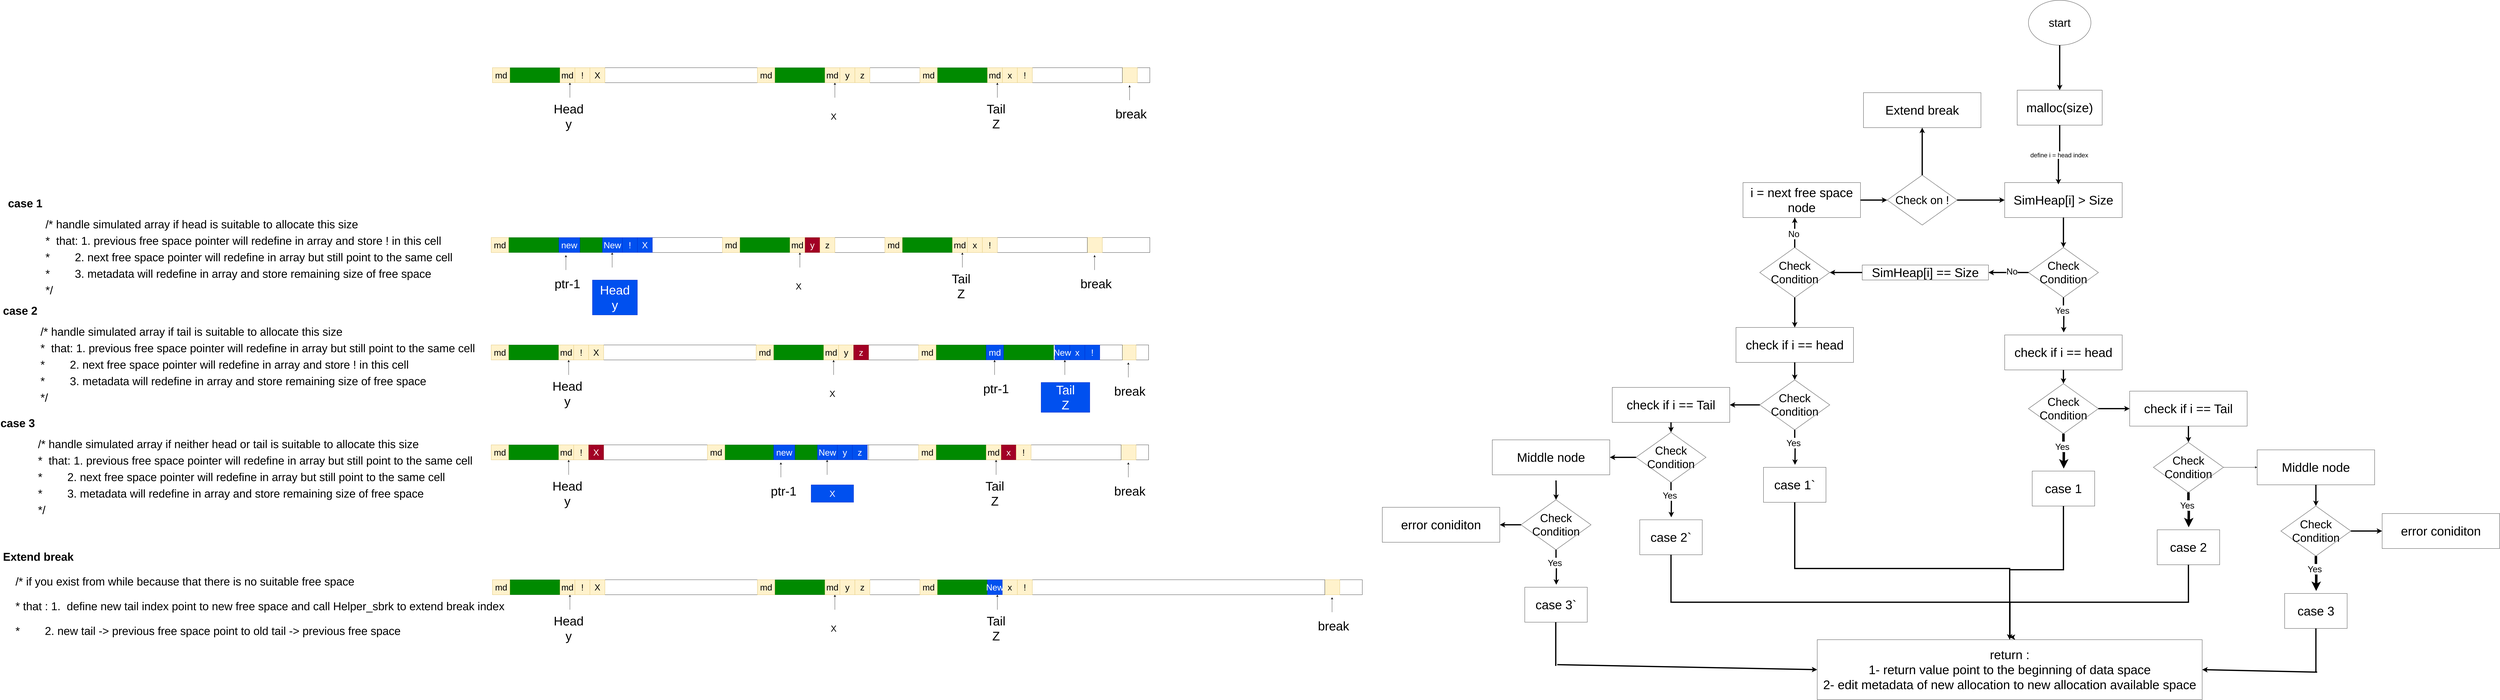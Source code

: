 <mxfile version="24.7.7">
  <diagram name="Page-1" id="c3BF2ygDe9qbJUDc34sD">
    <mxGraphModel dx="9924" dy="10247" grid="1" gridSize="10" guides="1" tooltips="1" connect="1" arrows="1" fold="1" page="1" pageScale="2.5" pageWidth="850" pageHeight="1100" math="0" shadow="0">
      <root>
        <mxCell id="0" />
        <mxCell id="1" parent="0" />
        <mxCell id="K3HkH2EL4yBhqLBcemKd-1" value="" style="rounded=0;whiteSpace=wrap;html=1;" parent="1" vertex="1">
          <mxGeometry x="-3940" y="-6560" width="2630" height="60" as="geometry" />
        </mxCell>
        <mxCell id="K3HkH2EL4yBhqLBcemKd-10" value="" style="rounded=0;whiteSpace=wrap;html=1;fillColor=#008a00;fontColor=#ffffff;strokeColor=#005700;" parent="1" vertex="1">
          <mxGeometry x="-3870" y="-6560" width="200" height="60" as="geometry" />
        </mxCell>
        <mxCell id="K3HkH2EL4yBhqLBcemKd-11" value="&lt;span style=&quot;font-size: 35px;&quot;&gt;!&lt;/span&gt;" style="rounded=0;whiteSpace=wrap;html=1;fillColor=#fff2cc;strokeColor=#d6b656;" parent="1" vertex="1">
          <mxGeometry x="-3610" y="-6560" width="60" height="60" as="geometry" />
        </mxCell>
        <mxCell id="K3HkH2EL4yBhqLBcemKd-17" value="&lt;font style=&quot;font-size: 50px;&quot;&gt;Head&lt;br&gt;y&lt;/font&gt;" style="text;html=1;align=center;verticalAlign=middle;whiteSpace=wrap;rounded=0;" parent="1" vertex="1">
          <mxGeometry x="-3720" y="-6400" width="170" height="70" as="geometry" />
        </mxCell>
        <mxCell id="K3HkH2EL4yBhqLBcemKd-21" value="" style="rounded=0;whiteSpace=wrap;html=1;" parent="1" vertex="1">
          <mxGeometry x="-3490" y="-6560" width="610" height="60" as="geometry" />
        </mxCell>
        <mxCell id="K3HkH2EL4yBhqLBcemKd-24" value="&lt;span style=&quot;font-size: 35px;&quot;&gt;X&lt;/span&gt;" style="rounded=0;whiteSpace=wrap;html=1;fillColor=#fff2cc;strokeColor=#d6b656;" parent="1" vertex="1">
          <mxGeometry x="-3550" y="-6560" width="60" height="60" as="geometry" />
        </mxCell>
        <mxCell id="K3HkH2EL4yBhqLBcemKd-26" value="&lt;span style=&quot;font-size: 35px;&quot;&gt;md&lt;/span&gt;" style="rounded=0;whiteSpace=wrap;html=1;fillColor=#fff2cc;strokeColor=#d6b656;" parent="1" vertex="1">
          <mxGeometry x="-3670" y="-6560" width="60" height="60" as="geometry" />
        </mxCell>
        <mxCell id="K3HkH2EL4yBhqLBcemKd-27" value="" style="endArrow=classic;html=1;rounded=0;" parent="1" edge="1">
          <mxGeometry width="50" height="50" relative="1" as="geometry">
            <mxPoint x="-3630" y="-6440" as="sourcePoint" />
            <mxPoint x="-3630" y="-6500" as="targetPoint" />
          </mxGeometry>
        </mxCell>
        <mxCell id="K3HkH2EL4yBhqLBcemKd-28" value="&lt;span style=&quot;font-size: 50px;&quot;&gt;break&lt;/span&gt;" style="text;html=1;align=center;verticalAlign=middle;whiteSpace=wrap;rounded=0;" parent="1" vertex="1">
          <mxGeometry x="-1470" y="-6410" width="170" height="70" as="geometry" />
        </mxCell>
        <mxCell id="K3HkH2EL4yBhqLBcemKd-2" value="&lt;font style=&quot;font-size: 35px;&quot;&gt;md&lt;/font&gt;" style="rounded=0;whiteSpace=wrap;html=1;fillColor=#fff2cc;strokeColor=#d6b656;" parent="1" vertex="1">
          <mxGeometry x="-3940" y="-6560" width="70" height="60" as="geometry" />
        </mxCell>
        <mxCell id="K3HkH2EL4yBhqLBcemKd-38" value="" style="endArrow=classic;html=1;rounded=0;" parent="1" edge="1">
          <mxGeometry width="50" height="50" relative="1" as="geometry">
            <mxPoint x="-1391" y="-6430" as="sourcePoint" />
            <mxPoint x="-1391" y="-6490" as="targetPoint" />
          </mxGeometry>
        </mxCell>
        <mxCell id="K3HkH2EL4yBhqLBcemKd-44" value="" style="rounded=0;whiteSpace=wrap;html=1;fillColor=#fff2cc;strokeColor=#d6b656;" parent="1" vertex="1">
          <mxGeometry x="-1420" y="-6560" width="60" height="60" as="geometry" />
        </mxCell>
        <mxCell id="K3HkH2EL4yBhqLBcemKd-45" value="" style="rounded=0;whiteSpace=wrap;html=1;fillColor=#008a00;fontColor=#ffffff;strokeColor=#005700;" parent="1" vertex="1">
          <mxGeometry x="-2810" y="-6560" width="200" height="60" as="geometry" />
        </mxCell>
        <mxCell id="K3HkH2EL4yBhqLBcemKd-46" value="&lt;font style=&quot;font-size: 35px;&quot;&gt;md&lt;/font&gt;" style="rounded=0;whiteSpace=wrap;html=1;fillColor=#fff2cc;strokeColor=#d6b656;" parent="1" vertex="1">
          <mxGeometry x="-2880" y="-6560" width="70" height="60" as="geometry" />
        </mxCell>
        <mxCell id="K3HkH2EL4yBhqLBcemKd-47" value="&lt;span style=&quot;font-size: 35px;&quot;&gt;y&lt;/span&gt;" style="rounded=0;whiteSpace=wrap;html=1;fillColor=#fff2cc;strokeColor=#d6b656;" parent="1" vertex="1">
          <mxGeometry x="-2550" y="-6560" width="60" height="60" as="geometry" />
        </mxCell>
        <mxCell id="K3HkH2EL4yBhqLBcemKd-48" value="&lt;font style=&quot;font-size: 35px;&quot;&gt;X&lt;/font&gt;" style="text;html=1;align=center;verticalAlign=middle;whiteSpace=wrap;rounded=0;" parent="1" vertex="1">
          <mxGeometry x="-2660" y="-6400" width="170" height="70" as="geometry" />
        </mxCell>
        <mxCell id="K3HkH2EL4yBhqLBcemKd-49" value="" style="rounded=0;whiteSpace=wrap;html=1;" parent="1" vertex="1">
          <mxGeometry x="-2430" y="-6560" width="210" height="60" as="geometry" />
        </mxCell>
        <mxCell id="K3HkH2EL4yBhqLBcemKd-50" value="&lt;span style=&quot;font-size: 35px;&quot;&gt;z&lt;/span&gt;" style="rounded=0;whiteSpace=wrap;html=1;fillColor=#fff2cc;strokeColor=#d6b656;" parent="1" vertex="1">
          <mxGeometry x="-2490" y="-6560" width="60" height="60" as="geometry" />
        </mxCell>
        <mxCell id="K3HkH2EL4yBhqLBcemKd-51" value="&lt;span style=&quot;font-size: 35px;&quot;&gt;md&lt;/span&gt;" style="rounded=0;whiteSpace=wrap;html=1;fillColor=#fff2cc;strokeColor=#d6b656;" parent="1" vertex="1">
          <mxGeometry x="-2610" y="-6560" width="60" height="60" as="geometry" />
        </mxCell>
        <mxCell id="K3HkH2EL4yBhqLBcemKd-52" value="" style="endArrow=classic;html=1;rounded=0;" parent="1" edge="1">
          <mxGeometry width="50" height="50" relative="1" as="geometry">
            <mxPoint x="-2570" y="-6440" as="sourcePoint" />
            <mxPoint x="-2570" y="-6500" as="targetPoint" />
          </mxGeometry>
        </mxCell>
        <mxCell id="K3HkH2EL4yBhqLBcemKd-53" value="" style="rounded=0;whiteSpace=wrap;html=1;fillColor=#008a00;fontColor=#ffffff;strokeColor=#005700;" parent="1" vertex="1">
          <mxGeometry x="-2160" y="-6560" width="200" height="60" as="geometry" />
        </mxCell>
        <mxCell id="K3HkH2EL4yBhqLBcemKd-54" value="&lt;font style=&quot;font-size: 35px;&quot;&gt;md&lt;/font&gt;" style="rounded=0;whiteSpace=wrap;html=1;fillColor=#fff2cc;strokeColor=#d6b656;" parent="1" vertex="1">
          <mxGeometry x="-2230" y="-6560" width="70" height="60" as="geometry" />
        </mxCell>
        <mxCell id="K3HkH2EL4yBhqLBcemKd-55" value="&lt;span style=&quot;font-size: 35px;&quot;&gt;x&lt;/span&gt;" style="rounded=0;whiteSpace=wrap;html=1;fillColor=#fff2cc;strokeColor=#d6b656;" parent="1" vertex="1">
          <mxGeometry x="-1900" y="-6560" width="60" height="60" as="geometry" />
        </mxCell>
        <mxCell id="K3HkH2EL4yBhqLBcemKd-56" value="&lt;font style=&quot;font-size: 50px;&quot;&gt;Tail&lt;br&gt;Z&lt;/font&gt;" style="text;html=1;align=center;verticalAlign=middle;whiteSpace=wrap;rounded=0;" parent="1" vertex="1">
          <mxGeometry x="-2010" y="-6400" width="170" height="70" as="geometry" />
        </mxCell>
        <mxCell id="K3HkH2EL4yBhqLBcemKd-57" value="" style="rounded=0;whiteSpace=wrap;html=1;" parent="1" vertex="1">
          <mxGeometry x="-1780" y="-6560" width="360" height="60" as="geometry" />
        </mxCell>
        <mxCell id="K3HkH2EL4yBhqLBcemKd-58" value="&lt;span style=&quot;font-size: 35px;&quot;&gt;!&lt;/span&gt;" style="rounded=0;whiteSpace=wrap;html=1;fillColor=#fff2cc;strokeColor=#d6b656;" parent="1" vertex="1">
          <mxGeometry x="-1840" y="-6560" width="60" height="60" as="geometry" />
        </mxCell>
        <mxCell id="K3HkH2EL4yBhqLBcemKd-59" value="&lt;span style=&quot;font-size: 35px;&quot;&gt;md&lt;/span&gt;" style="rounded=0;whiteSpace=wrap;html=1;fillColor=#fff2cc;strokeColor=#d6b656;" parent="1" vertex="1">
          <mxGeometry x="-1960" y="-6560" width="60" height="60" as="geometry" />
        </mxCell>
        <mxCell id="K3HkH2EL4yBhqLBcemKd-60" value="" style="endArrow=classic;html=1;rounded=0;" parent="1" edge="1">
          <mxGeometry width="50" height="50" relative="1" as="geometry">
            <mxPoint x="-1920" y="-6440" as="sourcePoint" />
            <mxPoint x="-1920" y="-6500" as="targetPoint" />
          </mxGeometry>
        </mxCell>
        <mxCell id="K3HkH2EL4yBhqLBcemKd-61" value="&lt;font style=&quot;font-size: 50px;&quot;&gt;malloc(size)&lt;/font&gt;" style="rounded=0;whiteSpace=wrap;html=1;" parent="1" vertex="1">
          <mxGeometry x="2160" y="-6470" width="340" height="140" as="geometry" />
        </mxCell>
        <mxCell id="K3HkH2EL4yBhqLBcemKd-67" style="edgeStyle=orthogonalEdgeStyle;rounded=0;orthogonalLoop=1;jettySize=auto;html=1;entryX=0.5;entryY=0;entryDx=0;entryDy=0;targetPerimeterSpacing=-2;strokeWidth=5;" parent="1" source="K3HkH2EL4yBhqLBcemKd-62" target="K3HkH2EL4yBhqLBcemKd-66" edge="1">
          <mxGeometry relative="1" as="geometry" />
        </mxCell>
        <mxCell id="K3HkH2EL4yBhqLBcemKd-62" value="&lt;font style=&quot;font-size: 50px;&quot;&gt;SimHeap[i] &amp;gt; Size&lt;/font&gt;" style="rounded=0;whiteSpace=wrap;html=1;" parent="1" vertex="1">
          <mxGeometry x="2110" y="-6100" width="470" height="140" as="geometry" />
        </mxCell>
        <mxCell id="K3HkH2EL4yBhqLBcemKd-63" style="edgeStyle=orthogonalEdgeStyle;rounded=0;orthogonalLoop=1;jettySize=auto;html=1;entryX=0.457;entryY=0.052;entryDx=0;entryDy=0;entryPerimeter=0;strokeWidth=5;" parent="1" source="K3HkH2EL4yBhqLBcemKd-61" target="K3HkH2EL4yBhqLBcemKd-62" edge="1">
          <mxGeometry relative="1" as="geometry" />
        </mxCell>
        <mxCell id="K3HkH2EL4yBhqLBcemKd-64" value="&lt;font style=&quot;font-size: 25px;&quot;&gt;define i = head index&lt;/font&gt;" style="edgeLabel;html=1;align=center;verticalAlign=middle;resizable=0;points=[];" parent="K3HkH2EL4yBhqLBcemKd-63" vertex="1" connectable="0">
          <mxGeometry x="0.016" y="3" relative="1" as="geometry">
            <mxPoint y="1" as="offset" />
          </mxGeometry>
        </mxCell>
        <mxCell id="K3HkH2EL4yBhqLBcemKd-70" style="edgeStyle=orthogonalEdgeStyle;rounded=0;orthogonalLoop=1;jettySize=auto;html=1;exitX=0.5;exitY=1;exitDx=0;exitDy=0;strokeWidth=5;" parent="1" source="K3HkH2EL4yBhqLBcemKd-66" edge="1">
          <mxGeometry relative="1" as="geometry">
            <mxPoint x="2346" y="-5500" as="targetPoint" />
          </mxGeometry>
        </mxCell>
        <mxCell id="K3HkH2EL4yBhqLBcemKd-71" value="&lt;font style=&quot;font-size: 35px;&quot;&gt;Yes&lt;/font&gt;" style="edgeLabel;html=1;align=center;verticalAlign=middle;resizable=0;points=[];" parent="K3HkH2EL4yBhqLBcemKd-70" vertex="1" connectable="0">
          <mxGeometry x="-0.284" y="-5" relative="1" as="geometry">
            <mxPoint y="1" as="offset" />
          </mxGeometry>
        </mxCell>
        <mxCell id="K3HkH2EL4yBhqLBcemKd-73" value="" style="edgeStyle=orthogonalEdgeStyle;rounded=0;orthogonalLoop=1;jettySize=auto;html=1;strokeWidth=5;" parent="1" source="K3HkH2EL4yBhqLBcemKd-66" target="K3HkH2EL4yBhqLBcemKd-72" edge="1">
          <mxGeometry relative="1" as="geometry" />
        </mxCell>
        <mxCell id="K3HkH2EL4yBhqLBcemKd-74" value="&lt;font style=&quot;font-size: 35px;&quot;&gt;No&lt;/font&gt;" style="edgeLabel;html=1;align=center;verticalAlign=middle;resizable=0;points=[];" parent="K3HkH2EL4yBhqLBcemKd-73" vertex="1" connectable="0">
          <mxGeometry x="-0.163" y="-5" relative="1" as="geometry">
            <mxPoint x="1" as="offset" />
          </mxGeometry>
        </mxCell>
        <mxCell id="K3HkH2EL4yBhqLBcemKd-66" value="&lt;font style=&quot;font-size: 45px;&quot;&gt;Check Condition&lt;/font&gt;" style="rhombus;whiteSpace=wrap;html=1;" parent="1" vertex="1">
          <mxGeometry x="2205" y="-5840" width="280" height="200" as="geometry" />
        </mxCell>
        <mxCell id="K3HkH2EL4yBhqLBcemKd-343" style="edgeStyle=orthogonalEdgeStyle;rounded=0;orthogonalLoop=1;jettySize=auto;html=1;entryX=1;entryY=0.5;entryDx=0;entryDy=0;strokeWidth=5;" parent="1" source="K3HkH2EL4yBhqLBcemKd-72" target="K3HkH2EL4yBhqLBcemKd-78" edge="1">
          <mxGeometry relative="1" as="geometry" />
        </mxCell>
        <mxCell id="K3HkH2EL4yBhqLBcemKd-72" value="&lt;span style=&quot;font-size: 50px;&quot;&gt;SimHeap[i] == Size&lt;/span&gt;" style="whiteSpace=wrap;html=1;" parent="1" vertex="1">
          <mxGeometry x="1540" y="-5770" width="505" height="60" as="geometry" />
        </mxCell>
        <mxCell id="K3HkH2EL4yBhqLBcemKd-82" value="" style="edgeStyle=orthogonalEdgeStyle;rounded=0;orthogonalLoop=1;jettySize=auto;html=1;strokeWidth=5;" parent="1" source="K3HkH2EL4yBhqLBcemKd-78" edge="1">
          <mxGeometry relative="1" as="geometry">
            <mxPoint x="1270" y="-5960" as="targetPoint" />
          </mxGeometry>
        </mxCell>
        <mxCell id="K3HkH2EL4yBhqLBcemKd-84" value="&lt;font style=&quot;font-size: 35px;&quot;&gt;No&lt;/font&gt;" style="edgeLabel;html=1;align=center;verticalAlign=middle;resizable=0;points=[];" parent="K3HkH2EL4yBhqLBcemKd-82" vertex="1" connectable="0">
          <mxGeometry x="-0.07" y="4" relative="1" as="geometry">
            <mxPoint y="1" as="offset" />
          </mxGeometry>
        </mxCell>
        <mxCell id="K3HkH2EL4yBhqLBcemKd-350" style="edgeStyle=orthogonalEdgeStyle;rounded=0;orthogonalLoop=1;jettySize=auto;html=1;exitX=0.5;exitY=1;exitDx=0;exitDy=0;entryX=0.5;entryY=0;entryDx=0;entryDy=0;strokeWidth=5;" parent="1" source="K3HkH2EL4yBhqLBcemKd-78" target="K3HkH2EL4yBhqLBcemKd-265" edge="1">
          <mxGeometry relative="1" as="geometry" />
        </mxCell>
        <mxCell id="K3HkH2EL4yBhqLBcemKd-78" value="&lt;font style=&quot;font-size: 45px;&quot;&gt;Check Condition&lt;/font&gt;" style="rhombus;whiteSpace=wrap;html=1;" parent="1" vertex="1">
          <mxGeometry x="1130" y="-5840" width="280" height="200" as="geometry" />
        </mxCell>
        <mxCell id="K3HkH2EL4yBhqLBcemKd-340" style="edgeStyle=orthogonalEdgeStyle;rounded=0;orthogonalLoop=1;jettySize=auto;html=1;entryX=0;entryY=0.5;entryDx=0;entryDy=0;strokeWidth=5;" parent="1" source="K3HkH2EL4yBhqLBcemKd-83" target="K3HkH2EL4yBhqLBcemKd-297" edge="1">
          <mxGeometry relative="1" as="geometry" />
        </mxCell>
        <mxCell id="K3HkH2EL4yBhqLBcemKd-83" value="&lt;font style=&quot;font-size: 50px;&quot;&gt;i = next free space node&lt;/font&gt;" style="rounded=0;whiteSpace=wrap;html=1;" parent="1" vertex="1">
          <mxGeometry x="1063" y="-6100" width="470" height="140" as="geometry" />
        </mxCell>
        <mxCell id="K3HkH2EL4yBhqLBcemKd-344" style="edgeStyle=orthogonalEdgeStyle;rounded=0;orthogonalLoop=1;jettySize=auto;html=1;exitX=0.5;exitY=1;exitDx=0;exitDy=0;entryX=0.5;entryY=0;entryDx=0;entryDy=0;strokeWidth=5;" parent="1" source="K3HkH2EL4yBhqLBcemKd-88" target="K3HkH2EL4yBhqLBcemKd-93" edge="1">
          <mxGeometry relative="1" as="geometry" />
        </mxCell>
        <mxCell id="K3HkH2EL4yBhqLBcemKd-88" value="&lt;span style=&quot;font-size: 50px;&quot;&gt;check if i == head&lt;/span&gt;" style="rounded=0;whiteSpace=wrap;html=1;" parent="1" vertex="1">
          <mxGeometry x="2110" y="-5490" width="470" height="140" as="geometry" />
        </mxCell>
        <mxCell id="K3HkH2EL4yBhqLBcemKd-89" style="edgeStyle=orthogonalEdgeStyle;rounded=0;orthogonalLoop=1;jettySize=auto;html=1;exitX=0.5;exitY=1;exitDx=0;exitDy=0;strokeWidth=10;" parent="1" source="K3HkH2EL4yBhqLBcemKd-93" edge="1">
          <mxGeometry relative="1" as="geometry">
            <mxPoint x="2346" y="-4955" as="targetPoint" />
          </mxGeometry>
        </mxCell>
        <mxCell id="K3HkH2EL4yBhqLBcemKd-90" value="&lt;font style=&quot;font-size: 35px;&quot;&gt;Yes&lt;/font&gt;" style="edgeLabel;html=1;align=center;verticalAlign=middle;resizable=0;points=[];" parent="K3HkH2EL4yBhqLBcemKd-89" vertex="1" connectable="0">
          <mxGeometry x="-0.284" y="-5" relative="1" as="geometry">
            <mxPoint y="1" as="offset" />
          </mxGeometry>
        </mxCell>
        <mxCell id="K3HkH2EL4yBhqLBcemKd-345" style="edgeStyle=orthogonalEdgeStyle;rounded=0;orthogonalLoop=1;jettySize=auto;html=1;entryX=0;entryY=0.5;entryDx=0;entryDy=0;strokeWidth=5;" parent="1" source="K3HkH2EL4yBhqLBcemKd-93" target="K3HkH2EL4yBhqLBcemKd-98" edge="1">
          <mxGeometry relative="1" as="geometry" />
        </mxCell>
        <mxCell id="K3HkH2EL4yBhqLBcemKd-93" value="&lt;font style=&quot;font-size: 45px;&quot;&gt;Check Condition&lt;/font&gt;" style="rhombus;whiteSpace=wrap;html=1;" parent="1" vertex="1">
          <mxGeometry x="2205" y="-5295" width="280" height="200" as="geometry" />
        </mxCell>
        <mxCell id="K3HkH2EL4yBhqLBcemKd-367" style="edgeStyle=orthogonalEdgeStyle;rounded=0;orthogonalLoop=1;jettySize=auto;html=1;entryX=0.5;entryY=0;entryDx=0;entryDy=0;strokeWidth=5;" parent="1" source="K3HkH2EL4yBhqLBcemKd-96" target="K3HkH2EL4yBhqLBcemKd-279" edge="1">
          <mxGeometry relative="1" as="geometry">
            <Array as="points">
              <mxPoint x="2345" y="-4550" />
              <mxPoint x="2130" y="-4550" />
            </Array>
          </mxGeometry>
        </mxCell>
        <mxCell id="K3HkH2EL4yBhqLBcemKd-96" value="&lt;span style=&quot;font-size: 50px;&quot;&gt;case 1&lt;/span&gt;" style="rounded=0;whiteSpace=wrap;html=1;" parent="1" vertex="1">
          <mxGeometry x="2220" y="-4945" width="250" height="140" as="geometry" />
        </mxCell>
        <mxCell id="K3HkH2EL4yBhqLBcemKd-97" value="&lt;h1 style=&quot;margin-top: 0px; font-size: 45px;&quot;&gt;case 1&lt;/h1&gt;&lt;p style=&quot;&quot;&gt;&lt;span style=&quot;font-size: 45px;&quot;&gt;&amp;nbsp; &amp;nbsp; &amp;nbsp; &amp;nbsp; &amp;nbsp; &amp;nbsp; /* handle simulated array if head is suitable to allocate this size&lt;/span&gt;&lt;/p&gt;&lt;p style=&quot;&quot;&gt;&lt;span style=&quot;font-size: 45px;&quot;&gt;&amp;nbsp; &amp;nbsp; &amp;nbsp; &amp;nbsp; &amp;nbsp; &amp;nbsp; *&amp;nbsp; that: 1. previous free space pointer will redefine in array and store ! in this cell&lt;/span&gt;&lt;/p&gt;&lt;p style=&quot;&quot;&gt;&lt;span style=&quot;font-size: 45px;&quot;&gt;&amp;nbsp; &amp;nbsp; &amp;nbsp; &amp;nbsp; &amp;nbsp; &amp;nbsp; *&amp;nbsp; &amp;nbsp; &amp;nbsp; &amp;nbsp; 2. next free space pointer will redefine in array but still point to the same cell&lt;/span&gt;&lt;/p&gt;&lt;p style=&quot;&quot;&gt;&lt;span style=&quot;font-size: 45px;&quot;&gt;&amp;nbsp; &amp;nbsp; &amp;nbsp; &amp;nbsp; &amp;nbsp; &amp;nbsp; *&amp;nbsp; &amp;nbsp; &amp;nbsp; &amp;nbsp; 3. metadata will redefine in array and store remaining size of free space&lt;/span&gt;&lt;/p&gt;&lt;p style=&quot;&quot;&gt;&lt;span style=&quot;font-size: 45px;&quot;&gt;&amp;nbsp; &amp;nbsp; &amp;nbsp; &amp;nbsp; &amp;nbsp; &amp;nbsp; */&lt;/span&gt;&lt;/p&gt;" style="text;html=1;whiteSpace=wrap;overflow=hidden;rounded=0;" parent="1" vertex="1">
          <mxGeometry x="-5880" y="-6050" width="2000" height="410" as="geometry" />
        </mxCell>
        <mxCell id="K3HkH2EL4yBhqLBcemKd-346" style="edgeStyle=orthogonalEdgeStyle;rounded=0;orthogonalLoop=1;jettySize=auto;html=1;exitX=0.5;exitY=1;exitDx=0;exitDy=0;entryX=0.5;entryY=0;entryDx=0;entryDy=0;strokeWidth=5;" parent="1" source="K3HkH2EL4yBhqLBcemKd-98" target="K3HkH2EL4yBhqLBcemKd-106" edge="1">
          <mxGeometry relative="1" as="geometry" />
        </mxCell>
        <mxCell id="K3HkH2EL4yBhqLBcemKd-98" value="&lt;span style=&quot;font-size: 50px;&quot;&gt;check if i == Tail&lt;/span&gt;" style="rounded=0;whiteSpace=wrap;html=1;" parent="1" vertex="1">
          <mxGeometry x="2610" y="-5265" width="470" height="140" as="geometry" />
        </mxCell>
        <mxCell id="K3HkH2EL4yBhqLBcemKd-104" style="edgeStyle=orthogonalEdgeStyle;rounded=0;orthogonalLoop=1;jettySize=auto;html=1;exitX=0.5;exitY=1;exitDx=0;exitDy=0;strokeWidth=10;" parent="1" source="K3HkH2EL4yBhqLBcemKd-106" edge="1">
          <mxGeometry relative="1" as="geometry">
            <mxPoint x="2846" y="-4720" as="targetPoint" />
          </mxGeometry>
        </mxCell>
        <mxCell id="K3HkH2EL4yBhqLBcemKd-105" value="&lt;font style=&quot;font-size: 35px;&quot;&gt;Yes&lt;/font&gt;" style="edgeLabel;html=1;align=center;verticalAlign=middle;resizable=0;points=[];" parent="K3HkH2EL4yBhqLBcemKd-104" vertex="1" connectable="0">
          <mxGeometry x="-0.284" y="-5" relative="1" as="geometry">
            <mxPoint y="1" as="offset" />
          </mxGeometry>
        </mxCell>
        <mxCell id="K3HkH2EL4yBhqLBcemKd-370" style="edgeStyle=orthogonalEdgeStyle;rounded=0;orthogonalLoop=1;jettySize=auto;html=1;entryX=0;entryY=0.5;entryDx=0;entryDy=0;" parent="1" source="K3HkH2EL4yBhqLBcemKd-106" target="K3HkH2EL4yBhqLBcemKd-115" edge="1">
          <mxGeometry relative="1" as="geometry" />
        </mxCell>
        <mxCell id="K3HkH2EL4yBhqLBcemKd-106" value="&lt;font style=&quot;font-size: 45px;&quot;&gt;Check Condition&lt;/font&gt;" style="rhombus;whiteSpace=wrap;html=1;" parent="1" vertex="1">
          <mxGeometry x="2705" y="-5060" width="280" height="200" as="geometry" />
        </mxCell>
        <mxCell id="K3HkH2EL4yBhqLBcemKd-368" style="edgeStyle=orthogonalEdgeStyle;rounded=0;orthogonalLoop=1;jettySize=auto;html=1;entryX=0.5;entryY=0;entryDx=0;entryDy=0;strokeWidth=5;" parent="1" source="K3HkH2EL4yBhqLBcemKd-107" target="K3HkH2EL4yBhqLBcemKd-279" edge="1">
          <mxGeometry relative="1" as="geometry" />
        </mxCell>
        <mxCell id="K3HkH2EL4yBhqLBcemKd-107" value="&lt;span style=&quot;font-size: 50px;&quot;&gt;case 2&lt;/span&gt;" style="rounded=0;whiteSpace=wrap;html=1;" parent="1" vertex="1">
          <mxGeometry x="2720" y="-4710" width="250" height="140" as="geometry" />
        </mxCell>
        <mxCell id="K3HkH2EL4yBhqLBcemKd-110" value="&lt;h1 style=&quot;margin-top: 0px; font-size: 45px;&quot;&gt;case 2&amp;nbsp;&lt;/h1&gt;&lt;p&gt;&lt;span style=&quot;font-size: 45px;&quot;&gt;&amp;nbsp; &amp;nbsp; &amp;nbsp; &amp;nbsp; &amp;nbsp; &amp;nbsp; /* handle simulated array if tail is suitable to allocate this size&lt;/span&gt;&lt;/p&gt;&lt;p&gt;&lt;span style=&quot;font-size: 45px;&quot;&gt;&amp;nbsp; &amp;nbsp; &amp;nbsp; &amp;nbsp; &amp;nbsp; &amp;nbsp; *&amp;nbsp; that: 1. previous free space pointer will redefine in array but still point to the same cell&lt;/span&gt;&lt;/p&gt;&lt;p&gt;&lt;span style=&quot;font-size: 45px;&quot;&gt;&amp;nbsp; &amp;nbsp; &amp;nbsp; &amp;nbsp; &amp;nbsp; &amp;nbsp; *&amp;nbsp; &amp;nbsp; &amp;nbsp; &amp;nbsp; 2. next free space pointer will redefine in array and store ! in this cell&lt;/span&gt;&lt;/p&gt;&lt;p&gt;&lt;span style=&quot;font-size: 45px;&quot;&gt;&amp;nbsp; &amp;nbsp; &amp;nbsp; &amp;nbsp; &amp;nbsp; &amp;nbsp; *&amp;nbsp; &amp;nbsp; &amp;nbsp; &amp;nbsp; 3. metadata will redefine in array and store remaining size of free space&lt;/span&gt;&lt;/p&gt;&lt;p&gt;&lt;span style=&quot;font-size: 45px;&quot;&gt;&amp;nbsp; &amp;nbsp; &amp;nbsp; &amp;nbsp; &amp;nbsp; &amp;nbsp; */&lt;/span&gt;&lt;/p&gt;" style="text;html=1;whiteSpace=wrap;overflow=hidden;rounded=0;" parent="1" vertex="1">
          <mxGeometry x="-5900" y="-5620" width="2000" height="410" as="geometry" />
        </mxCell>
        <mxCell id="K3HkH2EL4yBhqLBcemKd-347" style="edgeStyle=orthogonalEdgeStyle;rounded=0;orthogonalLoop=1;jettySize=auto;html=1;strokeWidth=5;" parent="1" source="K3HkH2EL4yBhqLBcemKd-115" target="K3HkH2EL4yBhqLBcemKd-119" edge="1">
          <mxGeometry relative="1" as="geometry" />
        </mxCell>
        <mxCell id="K3HkH2EL4yBhqLBcemKd-115" value="&lt;span style=&quot;font-size: 50px;&quot;&gt;Middle node&lt;/span&gt;" style="rounded=0;whiteSpace=wrap;html=1;" parent="1" vertex="1">
          <mxGeometry x="3120" y="-5030" width="470" height="140" as="geometry" />
        </mxCell>
        <mxCell id="K3HkH2EL4yBhqLBcemKd-117" style="edgeStyle=orthogonalEdgeStyle;rounded=0;orthogonalLoop=1;jettySize=auto;html=1;exitX=0.5;exitY=1;exitDx=0;exitDy=0;strokeWidth=10;" parent="1" source="K3HkH2EL4yBhqLBcemKd-119" edge="1">
          <mxGeometry relative="1" as="geometry">
            <mxPoint x="3356" y="-4465" as="targetPoint" />
          </mxGeometry>
        </mxCell>
        <mxCell id="K3HkH2EL4yBhqLBcemKd-118" value="&lt;font style=&quot;font-size: 35px;&quot;&gt;Yes&lt;/font&gt;" style="edgeLabel;html=1;align=center;verticalAlign=middle;resizable=0;points=[];" parent="K3HkH2EL4yBhqLBcemKd-117" vertex="1" connectable="0">
          <mxGeometry x="-0.284" y="-5" relative="1" as="geometry">
            <mxPoint y="1" as="offset" />
          </mxGeometry>
        </mxCell>
        <mxCell id="K3HkH2EL4yBhqLBcemKd-348" style="edgeStyle=orthogonalEdgeStyle;rounded=0;orthogonalLoop=1;jettySize=auto;html=1;strokeWidth=5;" parent="1" source="K3HkH2EL4yBhqLBcemKd-119" target="K3HkH2EL4yBhqLBcemKd-287" edge="1">
          <mxGeometry relative="1" as="geometry" />
        </mxCell>
        <mxCell id="K3HkH2EL4yBhqLBcemKd-119" value="&lt;font style=&quot;font-size: 45px;&quot;&gt;Check Condition&lt;/font&gt;" style="rhombus;whiteSpace=wrap;html=1;" parent="1" vertex="1">
          <mxGeometry x="3215" y="-4805" width="280" height="200" as="geometry" />
        </mxCell>
        <mxCell id="K3HkH2EL4yBhqLBcemKd-120" value="&lt;span style=&quot;font-size: 50px;&quot;&gt;case 3&lt;/span&gt;" style="rounded=0;whiteSpace=wrap;html=1;" parent="1" vertex="1">
          <mxGeometry x="3230" y="-4455" width="250" height="140" as="geometry" />
        </mxCell>
        <mxCell id="K3HkH2EL4yBhqLBcemKd-128" value="&lt;h1 style=&quot;margin-top: 0px; font-size: 45px;&quot;&gt;case 3&amp;nbsp;&lt;/h1&gt;&lt;p&gt;&lt;span style=&quot;font-size: 45px;&quot;&gt;&amp;nbsp; &amp;nbsp; &amp;nbsp; &amp;nbsp; &amp;nbsp; &amp;nbsp; /* handle simulated array if neither head or tail is suitable to allocate this size&lt;/span&gt;&lt;/p&gt;&lt;p&gt;&lt;span style=&quot;font-size: 45px;&quot;&gt;&amp;nbsp; &amp;nbsp; &amp;nbsp; &amp;nbsp; &amp;nbsp; &amp;nbsp; *&amp;nbsp; that: 1. previous free space pointer will redefine in array but still point to the same cell&lt;/span&gt;&lt;/p&gt;&lt;p&gt;&lt;span style=&quot;font-size: 45px;&quot;&gt;&amp;nbsp; &amp;nbsp; &amp;nbsp; &amp;nbsp; &amp;nbsp; &amp;nbsp; *&amp;nbsp; &amp;nbsp; &amp;nbsp; &amp;nbsp; 2. next free space pointer will redefine in array but still point to the same cell&lt;/span&gt;&lt;/p&gt;&lt;p&gt;&lt;span style=&quot;font-size: 45px;&quot;&gt;&amp;nbsp; &amp;nbsp; &amp;nbsp; &amp;nbsp; &amp;nbsp; &amp;nbsp; *&amp;nbsp; &amp;nbsp; &amp;nbsp; &amp;nbsp; 3. metadata will redefine in array and store remaining size of free space&lt;/span&gt;&lt;/p&gt;&lt;p&gt;&lt;span style=&quot;font-size: 45px;&quot;&gt;&amp;nbsp; &amp;nbsp; &amp;nbsp; &amp;nbsp; &amp;nbsp; &amp;nbsp; */&lt;/span&gt;&lt;/p&gt;" style="text;html=1;whiteSpace=wrap;overflow=hidden;rounded=0;" parent="1" vertex="1">
          <mxGeometry x="-5910" y="-5170" width="2000" height="410" as="geometry" />
        </mxCell>
        <mxCell id="K3HkH2EL4yBhqLBcemKd-129" value="" style="rounded=0;whiteSpace=wrap;html=1;" parent="1" vertex="1">
          <mxGeometry x="-3940" y="-5880" width="2630" height="60" as="geometry" />
        </mxCell>
        <mxCell id="K3HkH2EL4yBhqLBcemKd-130" value="" style="rounded=0;whiteSpace=wrap;html=1;fillColor=#008a00;fontColor=#ffffff;strokeColor=#005700;" parent="1" vertex="1">
          <mxGeometry x="-3590" y="-5880" width="90" height="60" as="geometry" />
        </mxCell>
        <mxCell id="K3HkH2EL4yBhqLBcemKd-131" value="&lt;span style=&quot;font-size: 35px;&quot;&gt;!&lt;/span&gt;" style="rounded=0;whiteSpace=wrap;html=1;fillColor=#0050ef;strokeColor=#001DBC;fontColor=#ffffff;" parent="1" vertex="1">
          <mxGeometry x="-3420" y="-5880" width="60" height="60" as="geometry" />
        </mxCell>
        <mxCell id="K3HkH2EL4yBhqLBcemKd-132" value="&lt;font style=&quot;font-size: 50px;&quot;&gt;Head&lt;br&gt;y&lt;/font&gt;" style="text;html=1;align=center;verticalAlign=middle;whiteSpace=wrap;rounded=0;fillColor=#0050ef;fontColor=#ffffff;strokeColor=#001DBC;" parent="1" vertex="1">
          <mxGeometry x="-3540" y="-5710" width="180" height="140" as="geometry" />
        </mxCell>
        <mxCell id="K3HkH2EL4yBhqLBcemKd-134" value="&lt;span style=&quot;font-size: 35px;&quot;&gt;X&lt;/span&gt;" style="rounded=0;whiteSpace=wrap;html=1;fillColor=#0050ef;strokeColor=#001DBC;fontColor=#ffffff;" parent="1" vertex="1">
          <mxGeometry x="-3360" y="-5880" width="60" height="60" as="geometry" />
        </mxCell>
        <mxCell id="K3HkH2EL4yBhqLBcemKd-135" value="&lt;span style=&quot;font-size: 35px;&quot;&gt;New&lt;/span&gt;" style="rounded=0;whiteSpace=wrap;html=1;fillColor=#0050ef;strokeColor=#001DBC;fontColor=#ffffff;" parent="1" vertex="1">
          <mxGeometry x="-3500" y="-5880" width="80" height="60" as="geometry" />
        </mxCell>
        <mxCell id="K3HkH2EL4yBhqLBcemKd-136" value="" style="endArrow=classic;html=1;rounded=0;" parent="1" edge="1">
          <mxGeometry width="50" height="50" relative="1" as="geometry">
            <mxPoint x="-3461" y="-5760" as="sourcePoint" />
            <mxPoint x="-3461" y="-5820" as="targetPoint" />
          </mxGeometry>
        </mxCell>
        <mxCell id="K3HkH2EL4yBhqLBcemKd-137" value="&lt;span style=&quot;font-size: 50px;&quot;&gt;break&lt;/span&gt;" style="text;html=1;align=center;verticalAlign=middle;whiteSpace=wrap;rounded=0;" parent="1" vertex="1">
          <mxGeometry x="-1610" y="-5730" width="170" height="70" as="geometry" />
        </mxCell>
        <mxCell id="K3HkH2EL4yBhqLBcemKd-138" value="&lt;font style=&quot;font-size: 35px;&quot;&gt;new&lt;/font&gt;" style="rounded=0;whiteSpace=wrap;html=1;fillColor=#0050ef;strokeColor=#001DBC;fontColor=#ffffff;" parent="1" vertex="1">
          <mxGeometry x="-3675" y="-5880" width="85" height="60" as="geometry" />
        </mxCell>
        <mxCell id="K3HkH2EL4yBhqLBcemKd-139" value="" style="endArrow=classic;html=1;rounded=0;" parent="1" edge="1">
          <mxGeometry width="50" height="50" relative="1" as="geometry">
            <mxPoint x="-1531" y="-5750" as="sourcePoint" />
            <mxPoint x="-1531" y="-5810" as="targetPoint" />
          </mxGeometry>
        </mxCell>
        <mxCell id="K3HkH2EL4yBhqLBcemKd-140" value="" style="rounded=0;whiteSpace=wrap;html=1;fillColor=#fff2cc;strokeColor=#d6b656;" parent="1" vertex="1">
          <mxGeometry x="-1560" y="-5880" width="60" height="60" as="geometry" />
        </mxCell>
        <mxCell id="K3HkH2EL4yBhqLBcemKd-141" value="" style="rounded=0;whiteSpace=wrap;html=1;fillColor=#008a00;fontColor=#ffffff;strokeColor=#005700;" parent="1" vertex="1">
          <mxGeometry x="-2950" y="-5880" width="200" height="60" as="geometry" />
        </mxCell>
        <mxCell id="K3HkH2EL4yBhqLBcemKd-142" value="&lt;font style=&quot;font-size: 35px;&quot;&gt;md&lt;/font&gt;" style="rounded=0;whiteSpace=wrap;html=1;fillColor=#fff2cc;strokeColor=#d6b656;" parent="1" vertex="1">
          <mxGeometry x="-3020" y="-5880" width="70" height="60" as="geometry" />
        </mxCell>
        <mxCell id="K3HkH2EL4yBhqLBcemKd-143" value="&lt;span style=&quot;font-size: 35px;&quot;&gt;y&lt;/span&gt;" style="rounded=0;whiteSpace=wrap;html=1;fillColor=#a20025;strokeColor=#6F0000;fontColor=#ffffff;" parent="1" vertex="1">
          <mxGeometry x="-2690" y="-5880" width="60" height="60" as="geometry" />
        </mxCell>
        <mxCell id="K3HkH2EL4yBhqLBcemKd-144" value="&lt;font style=&quot;font-size: 35px;&quot;&gt;X&lt;/font&gt;" style="text;html=1;align=center;verticalAlign=middle;whiteSpace=wrap;rounded=0;" parent="1" vertex="1">
          <mxGeometry x="-2800" y="-5720" width="170" height="70" as="geometry" />
        </mxCell>
        <mxCell id="K3HkH2EL4yBhqLBcemKd-145" value="" style="rounded=0;whiteSpace=wrap;html=1;" parent="1" vertex="1">
          <mxGeometry x="-2570" y="-5880" width="210" height="60" as="geometry" />
        </mxCell>
        <mxCell id="K3HkH2EL4yBhqLBcemKd-146" value="&lt;span style=&quot;font-size: 35px;&quot;&gt;z&lt;/span&gt;" style="rounded=0;whiteSpace=wrap;html=1;fillColor=#fff2cc;strokeColor=#d6b656;" parent="1" vertex="1">
          <mxGeometry x="-2630" y="-5880" width="60" height="60" as="geometry" />
        </mxCell>
        <mxCell id="K3HkH2EL4yBhqLBcemKd-147" value="&lt;span style=&quot;font-size: 35px;&quot;&gt;md&lt;/span&gt;" style="rounded=0;whiteSpace=wrap;html=1;fillColor=#fff2cc;strokeColor=#d6b656;" parent="1" vertex="1">
          <mxGeometry x="-2750" y="-5880" width="60" height="60" as="geometry" />
        </mxCell>
        <mxCell id="K3HkH2EL4yBhqLBcemKd-148" value="" style="endArrow=classic;html=1;rounded=0;" parent="1" edge="1">
          <mxGeometry width="50" height="50" relative="1" as="geometry">
            <mxPoint x="-2710" y="-5760" as="sourcePoint" />
            <mxPoint x="-2710" y="-5820" as="targetPoint" />
          </mxGeometry>
        </mxCell>
        <mxCell id="K3HkH2EL4yBhqLBcemKd-149" value="" style="rounded=0;whiteSpace=wrap;html=1;fillColor=#008a00;fontColor=#ffffff;strokeColor=#005700;" parent="1" vertex="1">
          <mxGeometry x="-2300" y="-5880" width="200" height="60" as="geometry" />
        </mxCell>
        <mxCell id="K3HkH2EL4yBhqLBcemKd-150" value="&lt;font style=&quot;font-size: 35px;&quot;&gt;md&lt;/font&gt;" style="rounded=0;whiteSpace=wrap;html=1;fillColor=#fff2cc;strokeColor=#d6b656;" parent="1" vertex="1">
          <mxGeometry x="-2370" y="-5880" width="70" height="60" as="geometry" />
        </mxCell>
        <mxCell id="K3HkH2EL4yBhqLBcemKd-151" value="&lt;span style=&quot;font-size: 35px;&quot;&gt;x&lt;/span&gt;" style="rounded=0;whiteSpace=wrap;html=1;fillColor=#fff2cc;strokeColor=#d6b656;" parent="1" vertex="1">
          <mxGeometry x="-2040" y="-5880" width="60" height="60" as="geometry" />
        </mxCell>
        <mxCell id="K3HkH2EL4yBhqLBcemKd-152" value="&lt;font style=&quot;font-size: 50px;&quot;&gt;Tail&lt;br&gt;Z&lt;/font&gt;" style="text;html=1;align=center;verticalAlign=middle;whiteSpace=wrap;rounded=0;" parent="1" vertex="1">
          <mxGeometry x="-2150" y="-5720" width="170" height="70" as="geometry" />
        </mxCell>
        <mxCell id="K3HkH2EL4yBhqLBcemKd-153" value="" style="rounded=0;whiteSpace=wrap;html=1;" parent="1" vertex="1">
          <mxGeometry x="-1920" y="-5880" width="360" height="60" as="geometry" />
        </mxCell>
        <mxCell id="K3HkH2EL4yBhqLBcemKd-154" value="&lt;span style=&quot;font-size: 35px;&quot;&gt;!&lt;/span&gt;" style="rounded=0;whiteSpace=wrap;html=1;fillColor=#fff2cc;strokeColor=#d6b656;" parent="1" vertex="1">
          <mxGeometry x="-1980" y="-5880" width="60" height="60" as="geometry" />
        </mxCell>
        <mxCell id="K3HkH2EL4yBhqLBcemKd-155" value="&lt;span style=&quot;font-size: 35px;&quot;&gt;md&lt;/span&gt;" style="rounded=0;whiteSpace=wrap;html=1;fillColor=#fff2cc;strokeColor=#d6b656;" parent="1" vertex="1">
          <mxGeometry x="-2100" y="-5880" width="60" height="60" as="geometry" />
        </mxCell>
        <mxCell id="K3HkH2EL4yBhqLBcemKd-156" value="" style="endArrow=classic;html=1;rounded=0;" parent="1" edge="1">
          <mxGeometry width="50" height="50" relative="1" as="geometry">
            <mxPoint x="-2060" y="-5760" as="sourcePoint" />
            <mxPoint x="-2060" y="-5820" as="targetPoint" />
          </mxGeometry>
        </mxCell>
        <mxCell id="K3HkH2EL4yBhqLBcemKd-157" value="" style="rounded=0;whiteSpace=wrap;html=1;fillColor=#008a00;fontColor=#ffffff;strokeColor=#005700;" parent="1" vertex="1">
          <mxGeometry x="-3875" y="-5880" width="200" height="60" as="geometry" />
        </mxCell>
        <mxCell id="K3HkH2EL4yBhqLBcemKd-158" value="&lt;font style=&quot;font-size: 35px;&quot;&gt;md&lt;/font&gt;" style="rounded=0;whiteSpace=wrap;html=1;fillColor=#fff2cc;strokeColor=#d6b656;" parent="1" vertex="1">
          <mxGeometry x="-3945" y="-5880" width="70" height="60" as="geometry" />
        </mxCell>
        <mxCell id="K3HkH2EL4yBhqLBcemKd-159" value="" style="rounded=0;whiteSpace=wrap;html=1;" parent="1" vertex="1">
          <mxGeometry x="-3945" y="-5450" width="2630" height="60" as="geometry" />
        </mxCell>
        <mxCell id="K3HkH2EL4yBhqLBcemKd-160" value="" style="rounded=0;whiteSpace=wrap;html=1;fillColor=#008a00;fontColor=#ffffff;strokeColor=#005700;" parent="1" vertex="1">
          <mxGeometry x="-3875" y="-5450" width="200" height="60" as="geometry" />
        </mxCell>
        <mxCell id="K3HkH2EL4yBhqLBcemKd-161" value="&lt;span style=&quot;font-size: 35px;&quot;&gt;!&lt;/span&gt;" style="rounded=0;whiteSpace=wrap;html=1;fillColor=#fff2cc;strokeColor=#d6b656;" parent="1" vertex="1">
          <mxGeometry x="-3615" y="-5450" width="60" height="60" as="geometry" />
        </mxCell>
        <mxCell id="K3HkH2EL4yBhqLBcemKd-162" value="&lt;font style=&quot;font-size: 50px;&quot;&gt;Head&lt;br&gt;y&lt;/font&gt;" style="text;html=1;align=center;verticalAlign=middle;whiteSpace=wrap;rounded=0;" parent="1" vertex="1">
          <mxGeometry x="-3725" y="-5290" width="170" height="70" as="geometry" />
        </mxCell>
        <mxCell id="K3HkH2EL4yBhqLBcemKd-163" value="" style="rounded=0;whiteSpace=wrap;html=1;" parent="1" vertex="1">
          <mxGeometry x="-3495" y="-5450" width="610" height="60" as="geometry" />
        </mxCell>
        <mxCell id="K3HkH2EL4yBhqLBcemKd-164" value="&lt;span style=&quot;font-size: 35px;&quot;&gt;X&lt;/span&gt;" style="rounded=0;whiteSpace=wrap;html=1;fillColor=#fff2cc;strokeColor=#d6b656;" parent="1" vertex="1">
          <mxGeometry x="-3555" y="-5450" width="60" height="60" as="geometry" />
        </mxCell>
        <mxCell id="K3HkH2EL4yBhqLBcemKd-165" value="&lt;span style=&quot;font-size: 35px;&quot;&gt;md&lt;/span&gt;" style="rounded=0;whiteSpace=wrap;html=1;fillColor=#fff2cc;strokeColor=#d6b656;" parent="1" vertex="1">
          <mxGeometry x="-3675" y="-5450" width="60" height="60" as="geometry" />
        </mxCell>
        <mxCell id="K3HkH2EL4yBhqLBcemKd-166" value="" style="endArrow=classic;html=1;rounded=0;" parent="1" edge="1">
          <mxGeometry width="50" height="50" relative="1" as="geometry">
            <mxPoint x="-3635" y="-5330" as="sourcePoint" />
            <mxPoint x="-3635" y="-5390" as="targetPoint" />
          </mxGeometry>
        </mxCell>
        <mxCell id="K3HkH2EL4yBhqLBcemKd-167" value="&lt;span style=&quot;font-size: 50px;&quot;&gt;break&lt;/span&gt;" style="text;html=1;align=center;verticalAlign=middle;whiteSpace=wrap;rounded=0;" parent="1" vertex="1">
          <mxGeometry x="-1475" y="-5300" width="170" height="70" as="geometry" />
        </mxCell>
        <mxCell id="K3HkH2EL4yBhqLBcemKd-168" value="&lt;font style=&quot;font-size: 35px;&quot;&gt;md&lt;/font&gt;" style="rounded=0;whiteSpace=wrap;html=1;fillColor=#fff2cc;strokeColor=#d6b656;" parent="1" vertex="1">
          <mxGeometry x="-3945" y="-5450" width="70" height="60" as="geometry" />
        </mxCell>
        <mxCell id="K3HkH2EL4yBhqLBcemKd-169" value="" style="endArrow=classic;html=1;rounded=0;" parent="1" edge="1">
          <mxGeometry width="50" height="50" relative="1" as="geometry">
            <mxPoint x="-1396" y="-5320" as="sourcePoint" />
            <mxPoint x="-1396" y="-5380" as="targetPoint" />
          </mxGeometry>
        </mxCell>
        <mxCell id="K3HkH2EL4yBhqLBcemKd-170" value="" style="rounded=0;whiteSpace=wrap;html=1;fillColor=#fff2cc;strokeColor=#d6b656;" parent="1" vertex="1">
          <mxGeometry x="-1425" y="-5450" width="60" height="60" as="geometry" />
        </mxCell>
        <mxCell id="K3HkH2EL4yBhqLBcemKd-171" value="" style="rounded=0;whiteSpace=wrap;html=1;fillColor=#008a00;fontColor=#ffffff;strokeColor=#005700;" parent="1" vertex="1">
          <mxGeometry x="-2815" y="-5450" width="200" height="60" as="geometry" />
        </mxCell>
        <mxCell id="K3HkH2EL4yBhqLBcemKd-172" value="&lt;font style=&quot;font-size: 35px;&quot;&gt;md&lt;/font&gt;" style="rounded=0;whiteSpace=wrap;html=1;fillColor=#fff2cc;strokeColor=#d6b656;" parent="1" vertex="1">
          <mxGeometry x="-2885" y="-5450" width="70" height="60" as="geometry" />
        </mxCell>
        <mxCell id="K3HkH2EL4yBhqLBcemKd-173" value="&lt;span style=&quot;font-size: 35px;&quot;&gt;y&lt;/span&gt;" style="rounded=0;whiteSpace=wrap;html=1;fillColor=#fff2cc;strokeColor=#d6b656;" parent="1" vertex="1">
          <mxGeometry x="-2555" y="-5450" width="60" height="60" as="geometry" />
        </mxCell>
        <mxCell id="K3HkH2EL4yBhqLBcemKd-174" value="&lt;font style=&quot;font-size: 35px;&quot;&gt;X&lt;/font&gt;" style="text;html=1;align=center;verticalAlign=middle;whiteSpace=wrap;rounded=0;" parent="1" vertex="1">
          <mxGeometry x="-2665" y="-5290" width="170" height="70" as="geometry" />
        </mxCell>
        <mxCell id="K3HkH2EL4yBhqLBcemKd-175" value="" style="rounded=0;whiteSpace=wrap;html=1;" parent="1" vertex="1">
          <mxGeometry x="-2435" y="-5450" width="210" height="60" as="geometry" />
        </mxCell>
        <mxCell id="K3HkH2EL4yBhqLBcemKd-176" value="&lt;span style=&quot;font-size: 35px;&quot;&gt;z&lt;/span&gt;" style="rounded=0;whiteSpace=wrap;html=1;fillColor=#a20025;strokeColor=#6F0000;fontColor=#ffffff;" parent="1" vertex="1">
          <mxGeometry x="-2495" y="-5450" width="60" height="60" as="geometry" />
        </mxCell>
        <mxCell id="K3HkH2EL4yBhqLBcemKd-177" value="&lt;span style=&quot;font-size: 35px;&quot;&gt;md&lt;/span&gt;" style="rounded=0;whiteSpace=wrap;html=1;fillColor=#fff2cc;strokeColor=#d6b656;" parent="1" vertex="1">
          <mxGeometry x="-2615" y="-5450" width="60" height="60" as="geometry" />
        </mxCell>
        <mxCell id="K3HkH2EL4yBhqLBcemKd-178" value="" style="endArrow=classic;html=1;rounded=0;" parent="1" edge="1">
          <mxGeometry width="50" height="50" relative="1" as="geometry">
            <mxPoint x="-2575" y="-5330" as="sourcePoint" />
            <mxPoint x="-2575" y="-5390" as="targetPoint" />
          </mxGeometry>
        </mxCell>
        <mxCell id="K3HkH2EL4yBhqLBcemKd-179" value="" style="rounded=0;whiteSpace=wrap;html=1;fillColor=#008a00;fontColor=#ffffff;strokeColor=#005700;" parent="1" vertex="1">
          <mxGeometry x="-2165" y="-5450" width="200" height="60" as="geometry" />
        </mxCell>
        <mxCell id="K3HkH2EL4yBhqLBcemKd-180" value="&lt;font style=&quot;font-size: 35px;&quot;&gt;md&lt;/font&gt;" style="rounded=0;whiteSpace=wrap;html=1;fillColor=#fff2cc;strokeColor=#d6b656;" parent="1" vertex="1">
          <mxGeometry x="-2235" y="-5450" width="70" height="60" as="geometry" />
        </mxCell>
        <mxCell id="K3HkH2EL4yBhqLBcemKd-181" value="&lt;span style=&quot;font-size: 35px;&quot;&gt;x&lt;/span&gt;" style="rounded=0;whiteSpace=wrap;html=1;fillColor=#0050ef;strokeColor=#001DBC;fontColor=#ffffff;" parent="1" vertex="1">
          <mxGeometry x="-1630" y="-5450" width="60" height="60" as="geometry" />
        </mxCell>
        <mxCell id="K3HkH2EL4yBhqLBcemKd-182" value="&lt;font style=&quot;font-size: 50px;&quot;&gt;Tail&lt;br&gt;Z&lt;/font&gt;" style="text;html=1;align=center;verticalAlign=middle;whiteSpace=wrap;rounded=0;fillColor=#0050ef;fontColor=#ffffff;strokeColor=#001DBC;" parent="1" vertex="1">
          <mxGeometry x="-1745" y="-5300" width="195" height="120" as="geometry" />
        </mxCell>
        <mxCell id="K3HkH2EL4yBhqLBcemKd-183" value="" style="rounded=0;whiteSpace=wrap;html=1;" parent="1" vertex="1">
          <mxGeometry x="-1510" y="-5450" width="90" height="60" as="geometry" />
        </mxCell>
        <mxCell id="K3HkH2EL4yBhqLBcemKd-184" value="&lt;span style=&quot;font-size: 35px;&quot;&gt;!&lt;/span&gt;" style="rounded=0;whiteSpace=wrap;html=1;fillColor=#0050ef;strokeColor=#001DBC;fontColor=#ffffff;" parent="1" vertex="1">
          <mxGeometry x="-1570" y="-5450" width="60" height="60" as="geometry" />
        </mxCell>
        <mxCell id="K3HkH2EL4yBhqLBcemKd-185" value="&lt;span style=&quot;font-size: 35px;&quot;&gt;New&lt;/span&gt;" style="rounded=0;whiteSpace=wrap;html=1;fillColor=#0050ef;strokeColor=#001DBC;fontColor=#ffffff;" parent="1" vertex="1">
          <mxGeometry x="-1690" y="-5450" width="60" height="60" as="geometry" />
        </mxCell>
        <mxCell id="K3HkH2EL4yBhqLBcemKd-186" value="" style="endArrow=classic;html=1;rounded=0;" parent="1" edge="1">
          <mxGeometry width="50" height="50" relative="1" as="geometry">
            <mxPoint x="-1650" y="-5330" as="sourcePoint" />
            <mxPoint x="-1650" y="-5390" as="targetPoint" />
          </mxGeometry>
        </mxCell>
        <mxCell id="K3HkH2EL4yBhqLBcemKd-187" value="" style="rounded=0;whiteSpace=wrap;html=1;fillColor=#008a00;fontColor=#ffffff;strokeColor=#005700;" parent="1" vertex="1">
          <mxGeometry x="-1895" y="-5450" width="200" height="60" as="geometry" />
        </mxCell>
        <mxCell id="K3HkH2EL4yBhqLBcemKd-188" value="&lt;font style=&quot;font-size: 35px;&quot;&gt;md&lt;/font&gt;" style="rounded=0;whiteSpace=wrap;html=1;fillColor=#0050ef;strokeColor=#001DBC;fontColor=#ffffff;" parent="1" vertex="1">
          <mxGeometry x="-1965" y="-5450" width="70" height="60" as="geometry" />
        </mxCell>
        <mxCell id="K3HkH2EL4yBhqLBcemKd-189" value="&lt;span style=&quot;font-size: 50px;&quot;&gt;ptr-1&lt;/span&gt;" style="text;html=1;align=center;verticalAlign=middle;whiteSpace=wrap;rounded=0;" parent="1" vertex="1">
          <mxGeometry x="-3725" y="-5730" width="170" height="70" as="geometry" />
        </mxCell>
        <mxCell id="K3HkH2EL4yBhqLBcemKd-190" value="" style="endArrow=classic;html=1;rounded=0;" parent="1" edge="1">
          <mxGeometry width="50" height="50" relative="1" as="geometry">
            <mxPoint x="-3646" y="-5750" as="sourcePoint" />
            <mxPoint x="-3646" y="-5810" as="targetPoint" />
          </mxGeometry>
        </mxCell>
        <mxCell id="K3HkH2EL4yBhqLBcemKd-193" value="&lt;span style=&quot;font-size: 50px;&quot;&gt;ptr-1&lt;/span&gt;" style="text;html=1;align=center;verticalAlign=middle;whiteSpace=wrap;rounded=0;" parent="1" vertex="1">
          <mxGeometry x="-2010" y="-5310" width="170" height="70" as="geometry" />
        </mxCell>
        <mxCell id="K3HkH2EL4yBhqLBcemKd-194" value="" style="endArrow=classic;html=1;rounded=0;" parent="1" edge="1">
          <mxGeometry width="50" height="50" relative="1" as="geometry">
            <mxPoint x="-1931" y="-5330" as="sourcePoint" />
            <mxPoint x="-1931" y="-5390" as="targetPoint" />
          </mxGeometry>
        </mxCell>
        <mxCell id="K3HkH2EL4yBhqLBcemKd-227" value="" style="rounded=0;whiteSpace=wrap;html=1;" parent="1" vertex="1">
          <mxGeometry x="-3945" y="-5050" width="2630" height="60" as="geometry" />
        </mxCell>
        <mxCell id="K3HkH2EL4yBhqLBcemKd-228" value="" style="rounded=0;whiteSpace=wrap;html=1;fillColor=#008a00;fontColor=#ffffff;strokeColor=#005700;" parent="1" vertex="1">
          <mxGeometry x="-3875" y="-5050" width="200" height="60" as="geometry" />
        </mxCell>
        <mxCell id="K3HkH2EL4yBhqLBcemKd-229" value="&lt;span style=&quot;font-size: 35px;&quot;&gt;!&lt;/span&gt;" style="rounded=0;whiteSpace=wrap;html=1;fillColor=#fff2cc;strokeColor=#d6b656;" parent="1" vertex="1">
          <mxGeometry x="-3615" y="-5050" width="60" height="60" as="geometry" />
        </mxCell>
        <mxCell id="K3HkH2EL4yBhqLBcemKd-230" value="&lt;font style=&quot;font-size: 50px;&quot;&gt;Head&lt;br&gt;y&lt;/font&gt;" style="text;html=1;align=center;verticalAlign=middle;whiteSpace=wrap;rounded=0;" parent="1" vertex="1">
          <mxGeometry x="-3725" y="-4890" width="170" height="70" as="geometry" />
        </mxCell>
        <mxCell id="K3HkH2EL4yBhqLBcemKd-231" value="" style="rounded=0;whiteSpace=wrap;html=1;" parent="1" vertex="1">
          <mxGeometry x="-3495" y="-5050" width="415" height="60" as="geometry" />
        </mxCell>
        <mxCell id="K3HkH2EL4yBhqLBcemKd-232" value="&lt;span style=&quot;font-size: 35px;&quot;&gt;X&lt;/span&gt;" style="rounded=0;whiteSpace=wrap;html=1;fillColor=#a20025;strokeColor=#6F0000;fontColor=#ffffff;" parent="1" vertex="1">
          <mxGeometry x="-3555" y="-5050" width="60" height="60" as="geometry" />
        </mxCell>
        <mxCell id="K3HkH2EL4yBhqLBcemKd-233" value="&lt;span style=&quot;font-size: 35px;&quot;&gt;md&lt;/span&gt;" style="rounded=0;whiteSpace=wrap;html=1;fillColor=#fff2cc;strokeColor=#d6b656;" parent="1" vertex="1">
          <mxGeometry x="-3675" y="-5050" width="60" height="60" as="geometry" />
        </mxCell>
        <mxCell id="K3HkH2EL4yBhqLBcemKd-234" value="" style="endArrow=classic;html=1;rounded=0;" parent="1" edge="1">
          <mxGeometry width="50" height="50" relative="1" as="geometry">
            <mxPoint x="-3635" y="-4930" as="sourcePoint" />
            <mxPoint x="-3635" y="-4990" as="targetPoint" />
          </mxGeometry>
        </mxCell>
        <mxCell id="K3HkH2EL4yBhqLBcemKd-235" value="&lt;span style=&quot;font-size: 50px;&quot;&gt;break&lt;/span&gt;" style="text;html=1;align=center;verticalAlign=middle;whiteSpace=wrap;rounded=0;" parent="1" vertex="1">
          <mxGeometry x="-1475" y="-4900" width="170" height="70" as="geometry" />
        </mxCell>
        <mxCell id="K3HkH2EL4yBhqLBcemKd-236" value="&lt;font style=&quot;font-size: 35px;&quot;&gt;md&lt;/font&gt;" style="rounded=0;whiteSpace=wrap;html=1;fillColor=#fff2cc;strokeColor=#d6b656;" parent="1" vertex="1">
          <mxGeometry x="-3945" y="-5050" width="70" height="60" as="geometry" />
        </mxCell>
        <mxCell id="K3HkH2EL4yBhqLBcemKd-237" value="" style="endArrow=classic;html=1;rounded=0;" parent="1" edge="1">
          <mxGeometry width="50" height="50" relative="1" as="geometry">
            <mxPoint x="-1396" y="-4920" as="sourcePoint" />
            <mxPoint x="-1396" y="-4980" as="targetPoint" />
          </mxGeometry>
        </mxCell>
        <mxCell id="K3HkH2EL4yBhqLBcemKd-238" value="" style="rounded=0;whiteSpace=wrap;html=1;fillColor=#fff2cc;strokeColor=#d6b656;" parent="1" vertex="1">
          <mxGeometry x="-1425" y="-5050" width="60" height="60" as="geometry" />
        </mxCell>
        <mxCell id="K3HkH2EL4yBhqLBcemKd-239" value="" style="rounded=0;whiteSpace=wrap;html=1;fillColor=#008a00;fontColor=#ffffff;strokeColor=#005700;" parent="1" vertex="1">
          <mxGeometry x="-3010" y="-5050" width="200" height="60" as="geometry" />
        </mxCell>
        <mxCell id="K3HkH2EL4yBhqLBcemKd-240" value="&lt;font style=&quot;font-size: 35px;&quot;&gt;md&lt;/font&gt;" style="rounded=0;whiteSpace=wrap;html=1;fillColor=#fff2cc;strokeColor=#d6b656;" parent="1" vertex="1">
          <mxGeometry x="-3080" y="-5050" width="70" height="60" as="geometry" />
        </mxCell>
        <mxCell id="K3HkH2EL4yBhqLBcemKd-242" value="&lt;font style=&quot;font-size: 35px;&quot;&gt;X&lt;/font&gt;" style="text;html=1;align=center;verticalAlign=middle;whiteSpace=wrap;rounded=0;fillColor=#0050ef;fontColor=#ffffff;strokeColor=#001DBC;" parent="1" vertex="1">
          <mxGeometry x="-2665" y="-4890" width="170" height="70" as="geometry" />
        </mxCell>
        <mxCell id="K3HkH2EL4yBhqLBcemKd-243" value="" style="rounded=0;whiteSpace=wrap;html=1;" parent="1" vertex="1">
          <mxGeometry x="-2435" y="-5050" width="210" height="60" as="geometry" />
        </mxCell>
        <mxCell id="K3HkH2EL4yBhqLBcemKd-247" value="" style="rounded=0;whiteSpace=wrap;html=1;fillColor=#008a00;fontColor=#ffffff;strokeColor=#005700;" parent="1" vertex="1">
          <mxGeometry x="-2165" y="-5050" width="200" height="60" as="geometry" />
        </mxCell>
        <mxCell id="K3HkH2EL4yBhqLBcemKd-248" value="&lt;font style=&quot;font-size: 35px;&quot;&gt;md&lt;/font&gt;" style="rounded=0;whiteSpace=wrap;html=1;fillColor=#fff2cc;strokeColor=#d6b656;" parent="1" vertex="1">
          <mxGeometry x="-2235" y="-5050" width="70" height="60" as="geometry" />
        </mxCell>
        <mxCell id="K3HkH2EL4yBhqLBcemKd-249" value="&lt;span style=&quot;font-size: 35px;&quot;&gt;x&lt;/span&gt;" style="rounded=0;whiteSpace=wrap;html=1;fillColor=#a20025;strokeColor=#6F0000;fontColor=#ffffff;" parent="1" vertex="1">
          <mxGeometry x="-1905" y="-5050" width="60" height="60" as="geometry" />
        </mxCell>
        <mxCell id="K3HkH2EL4yBhqLBcemKd-250" value="&lt;font style=&quot;font-size: 50px;&quot;&gt;Tail&lt;br&gt;Z&lt;/font&gt;" style="text;html=1;align=center;verticalAlign=middle;whiteSpace=wrap;rounded=0;" parent="1" vertex="1">
          <mxGeometry x="-2015" y="-4890" width="170" height="70" as="geometry" />
        </mxCell>
        <mxCell id="K3HkH2EL4yBhqLBcemKd-251" value="" style="rounded=0;whiteSpace=wrap;html=1;" parent="1" vertex="1">
          <mxGeometry x="-1785" y="-5050" width="360" height="60" as="geometry" />
        </mxCell>
        <mxCell id="K3HkH2EL4yBhqLBcemKd-252" value="&lt;span style=&quot;font-size: 35px;&quot;&gt;!&lt;/span&gt;" style="rounded=0;whiteSpace=wrap;html=1;fillColor=#fff2cc;strokeColor=#d6b656;" parent="1" vertex="1">
          <mxGeometry x="-1845" y="-5050" width="60" height="60" as="geometry" />
        </mxCell>
        <mxCell id="K3HkH2EL4yBhqLBcemKd-253" value="&lt;span style=&quot;font-size: 35px;&quot;&gt;md&lt;/span&gt;" style="rounded=0;whiteSpace=wrap;html=1;fillColor=#fff2cc;strokeColor=#d6b656;" parent="1" vertex="1">
          <mxGeometry x="-1965" y="-5050" width="60" height="60" as="geometry" />
        </mxCell>
        <mxCell id="K3HkH2EL4yBhqLBcemKd-254" value="" style="endArrow=classic;html=1;rounded=0;" parent="1" edge="1">
          <mxGeometry width="50" height="50" relative="1" as="geometry">
            <mxPoint x="-1925" y="-4930" as="sourcePoint" />
            <mxPoint x="-1925" y="-4990" as="targetPoint" />
          </mxGeometry>
        </mxCell>
        <mxCell id="K3HkH2EL4yBhqLBcemKd-256" value="" style="rounded=0;whiteSpace=wrap;html=1;fillColor=#008a00;fontColor=#ffffff;strokeColor=#005700;" parent="1" vertex="1">
          <mxGeometry x="-2730" y="-5050" width="90" height="60" as="geometry" />
        </mxCell>
        <mxCell id="K3HkH2EL4yBhqLBcemKd-257" value="&lt;span style=&quot;font-size: 35px;&quot;&gt;y&lt;/span&gt;" style="rounded=0;whiteSpace=wrap;html=1;fillColor=#0050ef;strokeColor=#001DBC;fontColor=#ffffff;" parent="1" vertex="1">
          <mxGeometry x="-2560" y="-5050" width="60" height="60" as="geometry" />
        </mxCell>
        <mxCell id="K3HkH2EL4yBhqLBcemKd-258" value="&lt;span style=&quot;font-size: 35px;&quot;&gt;z&lt;/span&gt;" style="rounded=0;whiteSpace=wrap;html=1;fillColor=#0050ef;strokeColor=#001DBC;fontColor=#ffffff;" parent="1" vertex="1">
          <mxGeometry x="-2500" y="-5050" width="60" height="60" as="geometry" />
        </mxCell>
        <mxCell id="K3HkH2EL4yBhqLBcemKd-259" value="&lt;span style=&quot;font-size: 35px;&quot;&gt;New&lt;/span&gt;" style="rounded=0;whiteSpace=wrap;html=1;fillColor=#0050ef;strokeColor=#001DBC;fontColor=#ffffff;" parent="1" vertex="1">
          <mxGeometry x="-2640" y="-5050" width="80" height="60" as="geometry" />
        </mxCell>
        <mxCell id="K3HkH2EL4yBhqLBcemKd-260" value="" style="endArrow=classic;html=1;rounded=0;" parent="1" edge="1">
          <mxGeometry width="50" height="50" relative="1" as="geometry">
            <mxPoint x="-2601" y="-4930" as="sourcePoint" />
            <mxPoint x="-2601" y="-4990" as="targetPoint" />
          </mxGeometry>
        </mxCell>
        <mxCell id="K3HkH2EL4yBhqLBcemKd-261" value="&lt;font style=&quot;font-size: 35px;&quot;&gt;new&lt;/font&gt;" style="rounded=0;whiteSpace=wrap;html=1;fillColor=#0050ef;strokeColor=#001DBC;fontColor=#ffffff;" parent="1" vertex="1">
          <mxGeometry x="-2815" y="-5050" width="85" height="60" as="geometry" />
        </mxCell>
        <mxCell id="K3HkH2EL4yBhqLBcemKd-262" value="" style="endArrow=classic;html=1;rounded=0;" parent="1" edge="1">
          <mxGeometry width="50" height="50" relative="1" as="geometry">
            <mxPoint x="-2786" y="-4920" as="sourcePoint" />
            <mxPoint x="-2786" y="-4980" as="targetPoint" />
          </mxGeometry>
        </mxCell>
        <mxCell id="K3HkH2EL4yBhqLBcemKd-263" value="&lt;span style=&quot;font-size: 50px;&quot;&gt;ptr-1&lt;/span&gt;" style="text;html=1;align=center;verticalAlign=middle;whiteSpace=wrap;rounded=0;" parent="1" vertex="1">
          <mxGeometry x="-2860" y="-4900" width="170" height="70" as="geometry" />
        </mxCell>
        <mxCell id="K3HkH2EL4yBhqLBcemKd-349" style="edgeStyle=orthogonalEdgeStyle;rounded=0;orthogonalLoop=1;jettySize=auto;html=1;exitX=0.5;exitY=1;exitDx=0;exitDy=0;entryX=0.5;entryY=0;entryDx=0;entryDy=0;strokeWidth=5;" parent="1" source="K3HkH2EL4yBhqLBcemKd-265" target="K3HkH2EL4yBhqLBcemKd-268" edge="1">
          <mxGeometry relative="1" as="geometry" />
        </mxCell>
        <mxCell id="K3HkH2EL4yBhqLBcemKd-265" value="&lt;span style=&quot;font-size: 50px;&quot;&gt;check if i == head&lt;/span&gt;" style="rounded=0;whiteSpace=wrap;html=1;" parent="1" vertex="1">
          <mxGeometry x="1035" y="-5520" width="470" height="140" as="geometry" />
        </mxCell>
        <mxCell id="K3HkH2EL4yBhqLBcemKd-266" style="edgeStyle=orthogonalEdgeStyle;rounded=0;orthogonalLoop=1;jettySize=auto;html=1;exitX=0.5;exitY=1;exitDx=0;exitDy=0;strokeWidth=5;" parent="1" source="K3HkH2EL4yBhqLBcemKd-268" edge="1">
          <mxGeometry relative="1" as="geometry">
            <mxPoint x="1271" y="-4970" as="targetPoint" />
          </mxGeometry>
        </mxCell>
        <mxCell id="K3HkH2EL4yBhqLBcemKd-267" value="&lt;font style=&quot;font-size: 35px;&quot;&gt;Yes&lt;/font&gt;" style="edgeLabel;html=1;align=center;verticalAlign=middle;resizable=0;points=[];" parent="K3HkH2EL4yBhqLBcemKd-266" vertex="1" connectable="0">
          <mxGeometry x="-0.284" y="-5" relative="1" as="geometry">
            <mxPoint y="1" as="offset" />
          </mxGeometry>
        </mxCell>
        <mxCell id="K3HkH2EL4yBhqLBcemKd-352" style="edgeStyle=orthogonalEdgeStyle;rounded=0;orthogonalLoop=1;jettySize=auto;html=1;exitX=0;exitY=0.5;exitDx=0;exitDy=0;entryX=1;entryY=0.5;entryDx=0;entryDy=0;strokeWidth=5;" parent="1" source="K3HkH2EL4yBhqLBcemKd-268" target="K3HkH2EL4yBhqLBcemKd-271" edge="1">
          <mxGeometry relative="1" as="geometry" />
        </mxCell>
        <mxCell id="K3HkH2EL4yBhqLBcemKd-268" value="&lt;font style=&quot;font-size: 45px;&quot;&gt;Check Condition&lt;/font&gt;" style="rhombus;whiteSpace=wrap;html=1;" parent="1" vertex="1">
          <mxGeometry x="1130" y="-5310" width="280" height="200" as="geometry" />
        </mxCell>
        <mxCell id="K3HkH2EL4yBhqLBcemKd-366" style="edgeStyle=orthogonalEdgeStyle;rounded=0;orthogonalLoop=1;jettySize=auto;html=1;entryX=0.5;entryY=0;entryDx=0;entryDy=0;strokeWidth=5;" parent="1" source="K3HkH2EL4yBhqLBcemKd-270" target="K3HkH2EL4yBhqLBcemKd-279" edge="1">
          <mxGeometry relative="1" as="geometry">
            <mxPoint x="1340" y="-4290" as="targetPoint" />
            <Array as="points">
              <mxPoint x="1270" y="-4555" />
              <mxPoint x="2130" y="-4555" />
            </Array>
          </mxGeometry>
        </mxCell>
        <mxCell id="K3HkH2EL4yBhqLBcemKd-270" value="&lt;span style=&quot;font-size: 50px;&quot;&gt;case 1`&lt;/span&gt;" style="rounded=0;whiteSpace=wrap;html=1;" parent="1" vertex="1">
          <mxGeometry x="1145" y="-4960" width="250" height="140" as="geometry" />
        </mxCell>
        <mxCell id="K3HkH2EL4yBhqLBcemKd-351" value="" style="edgeStyle=orthogonalEdgeStyle;rounded=0;orthogonalLoop=1;jettySize=auto;html=1;strokeWidth=5;" parent="1" source="K3HkH2EL4yBhqLBcemKd-271" target="K3HkH2EL4yBhqLBcemKd-275" edge="1">
          <mxGeometry relative="1" as="geometry" />
        </mxCell>
        <mxCell id="K3HkH2EL4yBhqLBcemKd-271" value="&lt;span style=&quot;font-size: 50px;&quot;&gt;check if i == Tail&lt;/span&gt;" style="rounded=0;whiteSpace=wrap;html=1;" parent="1" vertex="1">
          <mxGeometry x="540" y="-5280" width="470" height="140" as="geometry" />
        </mxCell>
        <mxCell id="K3HkH2EL4yBhqLBcemKd-273" style="edgeStyle=orthogonalEdgeStyle;rounded=0;orthogonalLoop=1;jettySize=auto;html=1;exitX=0.5;exitY=1;exitDx=0;exitDy=0;strokeWidth=5;" parent="1" source="K3HkH2EL4yBhqLBcemKd-275" edge="1">
          <mxGeometry relative="1" as="geometry">
            <mxPoint x="776" y="-4760" as="targetPoint" />
          </mxGeometry>
        </mxCell>
        <mxCell id="K3HkH2EL4yBhqLBcemKd-274" value="&lt;font style=&quot;font-size: 35px;&quot;&gt;Yes&lt;/font&gt;" style="edgeLabel;html=1;align=center;verticalAlign=middle;resizable=0;points=[];" parent="K3HkH2EL4yBhqLBcemKd-273" vertex="1" connectable="0">
          <mxGeometry x="-0.284" y="-5" relative="1" as="geometry">
            <mxPoint y="1" as="offset" />
          </mxGeometry>
        </mxCell>
        <mxCell id="K3HkH2EL4yBhqLBcemKd-355" value="" style="edgeStyle=orthogonalEdgeStyle;rounded=0;orthogonalLoop=1;jettySize=auto;html=1;strokeWidth=5;" parent="1" source="K3HkH2EL4yBhqLBcemKd-275" target="K3HkH2EL4yBhqLBcemKd-293" edge="1">
          <mxGeometry relative="1" as="geometry" />
        </mxCell>
        <mxCell id="K3HkH2EL4yBhqLBcemKd-275" value="&lt;font style=&quot;font-size: 45px;&quot;&gt;Check Condition&lt;/font&gt;" style="rhombus;whiteSpace=wrap;html=1;" parent="1" vertex="1">
          <mxGeometry x="635" y="-5100" width="280" height="200" as="geometry" />
        </mxCell>
        <mxCell id="K3HkH2EL4yBhqLBcemKd-369" style="edgeStyle=orthogonalEdgeStyle;rounded=0;orthogonalLoop=1;jettySize=auto;html=1;strokeWidth=5;" parent="1" source="K3HkH2EL4yBhqLBcemKd-276" edge="1">
          <mxGeometry relative="1" as="geometry">
            <mxPoint x="2130" y="-4280" as="targetPoint" />
            <Array as="points">
              <mxPoint x="775" y="-4420" />
              <mxPoint x="2131" y="-4420" />
              <mxPoint x="2131" y="-4280" />
            </Array>
          </mxGeometry>
        </mxCell>
        <mxCell id="K3HkH2EL4yBhqLBcemKd-276" value="&lt;span style=&quot;font-size: 50px;&quot;&gt;case 2`&lt;/span&gt;" style="rounded=0;whiteSpace=wrap;html=1;" parent="1" vertex="1">
          <mxGeometry x="650" y="-4750" width="250" height="140" as="geometry" />
        </mxCell>
        <mxCell id="K3HkH2EL4yBhqLBcemKd-279" value="&lt;span style=&quot;font-size: 50px;&quot;&gt;return :&lt;br&gt;1-&amp;nbsp;return value point to the beginning of data space&lt;br&gt;2-&amp;nbsp;edit metadata of new allocation to new allocation available space&lt;/span&gt;" style="rounded=0;whiteSpace=wrap;html=1;" parent="1" vertex="1">
          <mxGeometry x="1360" y="-4270" width="1540" height="240" as="geometry" />
        </mxCell>
        <mxCell id="K3HkH2EL4yBhqLBcemKd-282" style="edgeStyle=orthogonalEdgeStyle;rounded=0;orthogonalLoop=1;jettySize=auto;html=1;exitX=0.5;exitY=1;exitDx=0;exitDy=0;entryX=0.5;entryY=0;entryDx=0;entryDy=0;strokeWidth=5;" parent="1" target="K3HkH2EL4yBhqLBcemKd-285" edge="1">
          <mxGeometry relative="1" as="geometry">
            <mxPoint x="315" y="-4907.5" as="sourcePoint" />
          </mxGeometry>
        </mxCell>
        <mxCell id="K3HkH2EL4yBhqLBcemKd-283" style="edgeStyle=orthogonalEdgeStyle;rounded=0;orthogonalLoop=1;jettySize=auto;html=1;exitX=0.5;exitY=1;exitDx=0;exitDy=0;strokeWidth=5;" parent="1" source="K3HkH2EL4yBhqLBcemKd-285" edge="1">
          <mxGeometry relative="1" as="geometry">
            <mxPoint x="316" y="-4490" as="targetPoint" />
          </mxGeometry>
        </mxCell>
        <mxCell id="K3HkH2EL4yBhqLBcemKd-284" value="&lt;font style=&quot;font-size: 35px;&quot;&gt;Yes&lt;/font&gt;" style="edgeLabel;html=1;align=center;verticalAlign=middle;resizable=0;points=[];" parent="K3HkH2EL4yBhqLBcemKd-283" vertex="1" connectable="0">
          <mxGeometry x="-0.284" y="-5" relative="1" as="geometry">
            <mxPoint y="1" as="offset" />
          </mxGeometry>
        </mxCell>
        <mxCell id="K3HkH2EL4yBhqLBcemKd-356" value="" style="edgeStyle=orthogonalEdgeStyle;rounded=0;orthogonalLoop=1;jettySize=auto;html=1;strokeWidth=5;" parent="1" source="K3HkH2EL4yBhqLBcemKd-285" target="K3HkH2EL4yBhqLBcemKd-294" edge="1">
          <mxGeometry relative="1" as="geometry" />
        </mxCell>
        <mxCell id="K3HkH2EL4yBhqLBcemKd-285" value="&lt;font style=&quot;font-size: 45px;&quot;&gt;Check Condition&lt;/font&gt;" style="rhombus;whiteSpace=wrap;html=1;" parent="1" vertex="1">
          <mxGeometry x="175" y="-4830" width="280" height="200" as="geometry" />
        </mxCell>
        <mxCell id="K3HkH2EL4yBhqLBcemKd-286" value="&lt;span style=&quot;font-size: 50px;&quot;&gt;case 3`&lt;/span&gt;" style="rounded=0;whiteSpace=wrap;html=1;" parent="1" vertex="1">
          <mxGeometry x="190" y="-4480" width="250" height="140" as="geometry" />
        </mxCell>
        <mxCell id="K3HkH2EL4yBhqLBcemKd-287" value="&lt;span style=&quot;font-size: 50px;&quot;&gt;error coniditon&lt;/span&gt;" style="rounded=0;whiteSpace=wrap;html=1;" parent="1" vertex="1">
          <mxGeometry x="3620" y="-4775" width="470" height="140" as="geometry" />
        </mxCell>
        <mxCell id="K3HkH2EL4yBhqLBcemKd-293" value="&lt;span style=&quot;font-size: 50px;&quot;&gt;Middle node&lt;/span&gt;" style="rounded=0;whiteSpace=wrap;html=1;" parent="1" vertex="1">
          <mxGeometry x="60" y="-5070" width="470" height="140" as="geometry" />
        </mxCell>
        <mxCell id="K3HkH2EL4yBhqLBcemKd-294" value="&lt;span style=&quot;font-size: 50px;&quot;&gt;error coniditon&lt;/span&gt;" style="rounded=0;whiteSpace=wrap;html=1;" parent="1" vertex="1">
          <mxGeometry x="-380" y="-4800" width="470" height="140" as="geometry" />
        </mxCell>
        <mxCell id="K3HkH2EL4yBhqLBcemKd-341" style="edgeStyle=orthogonalEdgeStyle;rounded=0;orthogonalLoop=1;jettySize=auto;html=1;strokeWidth=5;" parent="1" source="K3HkH2EL4yBhqLBcemKd-297" target="K3HkH2EL4yBhqLBcemKd-62" edge="1">
          <mxGeometry relative="1" as="geometry" />
        </mxCell>
        <mxCell id="K3HkH2EL4yBhqLBcemKd-342" style="edgeStyle=orthogonalEdgeStyle;rounded=0;orthogonalLoop=1;jettySize=auto;html=1;entryX=0.5;entryY=1;entryDx=0;entryDy=0;strokeWidth=5;" parent="1" source="K3HkH2EL4yBhqLBcemKd-297" target="K3HkH2EL4yBhqLBcemKd-302" edge="1">
          <mxGeometry relative="1" as="geometry" />
        </mxCell>
        <mxCell id="K3HkH2EL4yBhqLBcemKd-297" value="&lt;font style=&quot;font-size: 45px;&quot;&gt;Check on !&lt;/font&gt;" style="rhombus;whiteSpace=wrap;html=1;" parent="1" vertex="1">
          <mxGeometry x="1640" y="-6130" width="280" height="200" as="geometry" />
        </mxCell>
        <mxCell id="K3HkH2EL4yBhqLBcemKd-302" value="&lt;font style=&quot;font-size: 50px;&quot;&gt;Extend break&lt;/font&gt;" style="rounded=0;whiteSpace=wrap;html=1;" parent="1" vertex="1">
          <mxGeometry x="1545" y="-6460" width="470" height="140" as="geometry" />
        </mxCell>
        <mxCell id="K3HkH2EL4yBhqLBcemKd-305" value="&lt;h1 style=&quot;margin-top: 0px; font-size: 45px;&quot;&gt;Extend break&amp;nbsp;&lt;/h1&gt;&lt;p style=&quot;font-size: 45px;&quot;&gt;&lt;font style=&quot;font-size: 45px;&quot;&gt;&amp;nbsp; &amp;nbsp; /* if you exist from while because that there is no suitable free space&lt;/font&gt;&lt;/p&gt;&lt;p style=&quot;font-size: 45px;&quot;&gt;&lt;font style=&quot;font-size: 45px;&quot;&gt;&amp;nbsp; &amp;nbsp; * that : 1.&amp;nbsp; define new tail index point to new free space and call Helper_sbrk to extend break index&amp;nbsp;&lt;/font&gt;&lt;/p&gt;&lt;p style=&quot;font-size: 45px;&quot;&gt;&lt;font style=&quot;font-size: 45px;&quot;&gt;&amp;nbsp; &amp;nbsp; *&amp;nbsp; &amp;nbsp; &amp;nbsp; &amp;nbsp; 2. new tail -&amp;gt; previous free space point to old tail -&amp;gt; previous free space&lt;/font&gt;&lt;/p&gt;&lt;p style=&quot;font-size: 45px;&quot;&gt;&lt;font style=&quot;font-size: 45px;&quot;&gt;&amp;nbsp; &amp;nbsp; *&amp;nbsp; &amp;nbsp; &amp;nbsp; &amp;nbsp; 3. new tail -&amp;gt; next free space point to !&lt;/font&gt;&lt;/p&gt;&lt;p style=&quot;font-size: 45px;&quot;&gt;&lt;font style=&quot;font-size: 45px;&quot;&gt;&amp;nbsp; &amp;nbsp; *&amp;nbsp; &amp;nbsp; &amp;nbsp; &amp;nbsp; 4. remove old tail node&amp;nbsp;&lt;/font&gt;&lt;/p&gt;&lt;p&gt;&amp;nbsp; &amp;nbsp; */&lt;/p&gt;" style="text;html=1;whiteSpace=wrap;overflow=hidden;rounded=0;" parent="1" vertex="1">
          <mxGeometry x="-5900" y="-4635" width="2040" height="395" as="geometry" />
        </mxCell>
        <mxCell id="K3HkH2EL4yBhqLBcemKd-306" value="" style="rounded=0;whiteSpace=wrap;html=1;" parent="1" vertex="1">
          <mxGeometry x="-3940" y="-4510" width="3480" height="60" as="geometry" />
        </mxCell>
        <mxCell id="K3HkH2EL4yBhqLBcemKd-307" value="" style="rounded=0;whiteSpace=wrap;html=1;fillColor=#008a00;fontColor=#ffffff;strokeColor=#005700;" parent="1" vertex="1">
          <mxGeometry x="-3870" y="-4510" width="200" height="60" as="geometry" />
        </mxCell>
        <mxCell id="K3HkH2EL4yBhqLBcemKd-308" value="&lt;span style=&quot;font-size: 35px;&quot;&gt;!&lt;/span&gt;" style="rounded=0;whiteSpace=wrap;html=1;fillColor=#fff2cc;strokeColor=#d6b656;" parent="1" vertex="1">
          <mxGeometry x="-3610" y="-4510" width="60" height="60" as="geometry" />
        </mxCell>
        <mxCell id="K3HkH2EL4yBhqLBcemKd-309" value="&lt;font style=&quot;font-size: 50px;&quot;&gt;Head&lt;br&gt;y&lt;/font&gt;" style="text;html=1;align=center;verticalAlign=middle;whiteSpace=wrap;rounded=0;" parent="1" vertex="1">
          <mxGeometry x="-3720" y="-4350" width="170" height="70" as="geometry" />
        </mxCell>
        <mxCell id="K3HkH2EL4yBhqLBcemKd-310" value="" style="rounded=0;whiteSpace=wrap;html=1;" parent="1" vertex="1">
          <mxGeometry x="-3490" y="-4510" width="610" height="60" as="geometry" />
        </mxCell>
        <mxCell id="K3HkH2EL4yBhqLBcemKd-311" value="&lt;span style=&quot;font-size: 35px;&quot;&gt;X&lt;/span&gt;" style="rounded=0;whiteSpace=wrap;html=1;fillColor=#fff2cc;strokeColor=#d6b656;" parent="1" vertex="1">
          <mxGeometry x="-3550" y="-4510" width="60" height="60" as="geometry" />
        </mxCell>
        <mxCell id="K3HkH2EL4yBhqLBcemKd-312" value="&lt;span style=&quot;font-size: 35px;&quot;&gt;md&lt;/span&gt;" style="rounded=0;whiteSpace=wrap;html=1;fillColor=#fff2cc;strokeColor=#d6b656;" parent="1" vertex="1">
          <mxGeometry x="-3670" y="-4510" width="60" height="60" as="geometry" />
        </mxCell>
        <mxCell id="K3HkH2EL4yBhqLBcemKd-313" value="" style="endArrow=classic;html=1;rounded=0;" parent="1" edge="1">
          <mxGeometry width="50" height="50" relative="1" as="geometry">
            <mxPoint x="-3630" y="-4390" as="sourcePoint" />
            <mxPoint x="-3630" y="-4450" as="targetPoint" />
          </mxGeometry>
        </mxCell>
        <mxCell id="K3HkH2EL4yBhqLBcemKd-314" value="&lt;span style=&quot;font-size: 50px;&quot;&gt;break&lt;/span&gt;" style="text;html=1;align=center;verticalAlign=middle;whiteSpace=wrap;rounded=0;" parent="1" vertex="1">
          <mxGeometry x="-660" y="-4360" width="170" height="70" as="geometry" />
        </mxCell>
        <mxCell id="K3HkH2EL4yBhqLBcemKd-315" value="&lt;font style=&quot;font-size: 35px;&quot;&gt;md&lt;/font&gt;" style="rounded=0;whiteSpace=wrap;html=1;fillColor=#fff2cc;strokeColor=#d6b656;" parent="1" vertex="1">
          <mxGeometry x="-3940" y="-4510" width="70" height="60" as="geometry" />
        </mxCell>
        <mxCell id="K3HkH2EL4yBhqLBcemKd-316" value="" style="endArrow=classic;html=1;rounded=0;" parent="1" edge="1">
          <mxGeometry width="50" height="50" relative="1" as="geometry">
            <mxPoint x="-581" y="-4380" as="sourcePoint" />
            <mxPoint x="-581" y="-4440" as="targetPoint" />
          </mxGeometry>
        </mxCell>
        <mxCell id="K3HkH2EL4yBhqLBcemKd-317" value="" style="rounded=0;whiteSpace=wrap;html=1;fillColor=#fff2cc;strokeColor=#d6b656;" parent="1" vertex="1">
          <mxGeometry x="-610" y="-4510" width="60" height="60" as="geometry" />
        </mxCell>
        <mxCell id="K3HkH2EL4yBhqLBcemKd-318" value="" style="rounded=0;whiteSpace=wrap;html=1;fillColor=#008a00;fontColor=#ffffff;strokeColor=#005700;" parent="1" vertex="1">
          <mxGeometry x="-2810" y="-4510" width="200" height="60" as="geometry" />
        </mxCell>
        <mxCell id="K3HkH2EL4yBhqLBcemKd-319" value="&lt;font style=&quot;font-size: 35px;&quot;&gt;md&lt;/font&gt;" style="rounded=0;whiteSpace=wrap;html=1;fillColor=#fff2cc;strokeColor=#d6b656;" parent="1" vertex="1">
          <mxGeometry x="-2880" y="-4510" width="70" height="60" as="geometry" />
        </mxCell>
        <mxCell id="K3HkH2EL4yBhqLBcemKd-320" value="&lt;span style=&quot;font-size: 35px;&quot;&gt;y&lt;/span&gt;" style="rounded=0;whiteSpace=wrap;html=1;fillColor=#fff2cc;strokeColor=#d6b656;" parent="1" vertex="1">
          <mxGeometry x="-2550" y="-4510" width="60" height="60" as="geometry" />
        </mxCell>
        <mxCell id="K3HkH2EL4yBhqLBcemKd-321" value="&lt;font style=&quot;font-size: 35px;&quot;&gt;X&lt;/font&gt;" style="text;html=1;align=center;verticalAlign=middle;whiteSpace=wrap;rounded=0;" parent="1" vertex="1">
          <mxGeometry x="-2660" y="-4350" width="170" height="70" as="geometry" />
        </mxCell>
        <mxCell id="K3HkH2EL4yBhqLBcemKd-322" value="" style="rounded=0;whiteSpace=wrap;html=1;" parent="1" vertex="1">
          <mxGeometry x="-2430" y="-4510" width="210" height="60" as="geometry" />
        </mxCell>
        <mxCell id="K3HkH2EL4yBhqLBcemKd-323" value="&lt;span style=&quot;font-size: 35px;&quot;&gt;z&lt;/span&gt;" style="rounded=0;whiteSpace=wrap;html=1;fillColor=#fff2cc;strokeColor=#d6b656;" parent="1" vertex="1">
          <mxGeometry x="-2490" y="-4510" width="60" height="60" as="geometry" />
        </mxCell>
        <mxCell id="K3HkH2EL4yBhqLBcemKd-324" value="&lt;span style=&quot;font-size: 35px;&quot;&gt;md&lt;/span&gt;" style="rounded=0;whiteSpace=wrap;html=1;fillColor=#fff2cc;strokeColor=#d6b656;" parent="1" vertex="1">
          <mxGeometry x="-2610" y="-4510" width="60" height="60" as="geometry" />
        </mxCell>
        <mxCell id="K3HkH2EL4yBhqLBcemKd-325" value="" style="endArrow=classic;html=1;rounded=0;" parent="1" edge="1">
          <mxGeometry width="50" height="50" relative="1" as="geometry">
            <mxPoint x="-2570" y="-4390" as="sourcePoint" />
            <mxPoint x="-2570" y="-4450" as="targetPoint" />
          </mxGeometry>
        </mxCell>
        <mxCell id="K3HkH2EL4yBhqLBcemKd-326" value="" style="rounded=0;whiteSpace=wrap;html=1;fillColor=#008a00;fontColor=#ffffff;strokeColor=#005700;" parent="1" vertex="1">
          <mxGeometry x="-2160" y="-4510" width="200" height="60" as="geometry" />
        </mxCell>
        <mxCell id="K3HkH2EL4yBhqLBcemKd-327" value="&lt;font style=&quot;font-size: 35px;&quot;&gt;md&lt;/font&gt;" style="rounded=0;whiteSpace=wrap;html=1;fillColor=#fff2cc;strokeColor=#d6b656;" parent="1" vertex="1">
          <mxGeometry x="-2230" y="-4510" width="70" height="60" as="geometry" />
        </mxCell>
        <mxCell id="K3HkH2EL4yBhqLBcemKd-328" value="&lt;span style=&quot;font-size: 35px;&quot;&gt;x&lt;/span&gt;" style="rounded=0;whiteSpace=wrap;html=1;fillColor=#fff2cc;strokeColor=#d6b656;" parent="1" vertex="1">
          <mxGeometry x="-1900" y="-4510" width="60" height="60" as="geometry" />
        </mxCell>
        <mxCell id="K3HkH2EL4yBhqLBcemKd-329" value="&lt;font style=&quot;font-size: 50px;&quot;&gt;Tail&lt;br&gt;Z&lt;/font&gt;" style="text;html=1;align=center;verticalAlign=middle;whiteSpace=wrap;rounded=0;" parent="1" vertex="1">
          <mxGeometry x="-2010" y="-4350" width="170" height="70" as="geometry" />
        </mxCell>
        <mxCell id="K3HkH2EL4yBhqLBcemKd-330" value="" style="rounded=0;whiteSpace=wrap;html=1;" parent="1" vertex="1">
          <mxGeometry x="-1780" y="-4510" width="1170" height="60" as="geometry" />
        </mxCell>
        <mxCell id="K3HkH2EL4yBhqLBcemKd-331" value="&lt;span style=&quot;font-size: 35px;&quot;&gt;!&lt;/span&gt;" style="rounded=0;whiteSpace=wrap;html=1;fillColor=#fff2cc;strokeColor=#d6b656;" parent="1" vertex="1">
          <mxGeometry x="-1840" y="-4510" width="60" height="60" as="geometry" />
        </mxCell>
        <mxCell id="K3HkH2EL4yBhqLBcemKd-332" value="&lt;span style=&quot;font-size: 35px;&quot;&gt;md&lt;/span&gt;" style="rounded=0;whiteSpace=wrap;html=1;fillColor=#fff2cc;strokeColor=#d6b656;" parent="1" vertex="1">
          <mxGeometry x="-1960" y="-4510" width="60" height="60" as="geometry" />
        </mxCell>
        <mxCell id="K3HkH2EL4yBhqLBcemKd-333" value="" style="endArrow=classic;html=1;rounded=0;" parent="1" edge="1">
          <mxGeometry width="50" height="50" relative="1" as="geometry">
            <mxPoint x="-1920" y="-4390" as="sourcePoint" />
            <mxPoint x="-1920" y="-4450" as="targetPoint" />
          </mxGeometry>
        </mxCell>
        <mxCell id="K3HkH2EL4yBhqLBcemKd-339" value="&lt;span style=&quot;font-size: 35px;&quot;&gt;New&lt;/span&gt;" style="rounded=0;whiteSpace=wrap;html=1;fillColor=#0050ef;strokeColor=#001DBC;fontColor=#ffffff;" parent="1" vertex="1">
          <mxGeometry x="-1960" y="-4510" width="60" height="60" as="geometry" />
        </mxCell>
        <mxCell id="K3HkH2EL4yBhqLBcemKd-358" style="edgeStyle=orthogonalEdgeStyle;rounded=0;orthogonalLoop=1;jettySize=auto;html=1;strokeWidth=5;" parent="1" source="K3HkH2EL4yBhqLBcemKd-357" target="K3HkH2EL4yBhqLBcemKd-61" edge="1">
          <mxGeometry relative="1" as="geometry" />
        </mxCell>
        <mxCell id="K3HkH2EL4yBhqLBcemKd-357" value="&lt;font style=&quot;font-size: 45px;&quot;&gt;start&lt;/font&gt;" style="ellipse;whiteSpace=wrap;html=1;" parent="1" vertex="1">
          <mxGeometry x="2205" y="-6830" width="250" height="180" as="geometry" />
        </mxCell>
        <mxCell id="K3HkH2EL4yBhqLBcemKd-362" value="" style="endArrow=classic;html=1;rounded=0;entryX=1;entryY=0.5;entryDx=0;entryDy=0;strokeWidth=5;" parent="1" target="K3HkH2EL4yBhqLBcemKd-279" edge="1">
          <mxGeometry width="50" height="50" relative="1" as="geometry">
            <mxPoint x="3360" y="-4140" as="sourcePoint" />
            <mxPoint x="3460" y="-4070" as="targetPoint" />
          </mxGeometry>
        </mxCell>
        <mxCell id="K3HkH2EL4yBhqLBcemKd-363" value="" style="endArrow=none;html=1;rounded=0;entryX=0.5;entryY=1;entryDx=0;entryDy=0;strokeWidth=5;" parent="1" target="K3HkH2EL4yBhqLBcemKd-120" edge="1">
          <mxGeometry width="50" height="50" relative="1" as="geometry">
            <mxPoint x="3355" y="-4140" as="sourcePoint" />
            <mxPoint x="2870" y="-4650" as="targetPoint" />
          </mxGeometry>
        </mxCell>
        <mxCell id="K3HkH2EL4yBhqLBcemKd-364" value="" style="endArrow=none;html=1;rounded=0;entryX=0.5;entryY=1;entryDx=0;entryDy=0;strokeWidth=5;" parent="1" edge="1">
          <mxGeometry width="50" height="50" relative="1" as="geometry">
            <mxPoint x="314" y="-4165" as="sourcePoint" />
            <mxPoint x="314" y="-4340" as="targetPoint" />
          </mxGeometry>
        </mxCell>
        <mxCell id="K3HkH2EL4yBhqLBcemKd-365" value="" style="endArrow=classic;html=1;rounded=0;entryX=0;entryY=0.5;entryDx=0;entryDy=0;strokeWidth=5;" parent="1" target="K3HkH2EL4yBhqLBcemKd-279" edge="1">
          <mxGeometry width="50" height="50" relative="1" as="geometry">
            <mxPoint x="320" y="-4170" as="sourcePoint" />
            <mxPoint x="1060" y="-4180" as="targetPoint" />
          </mxGeometry>
        </mxCell>
      </root>
    </mxGraphModel>
  </diagram>
</mxfile>
